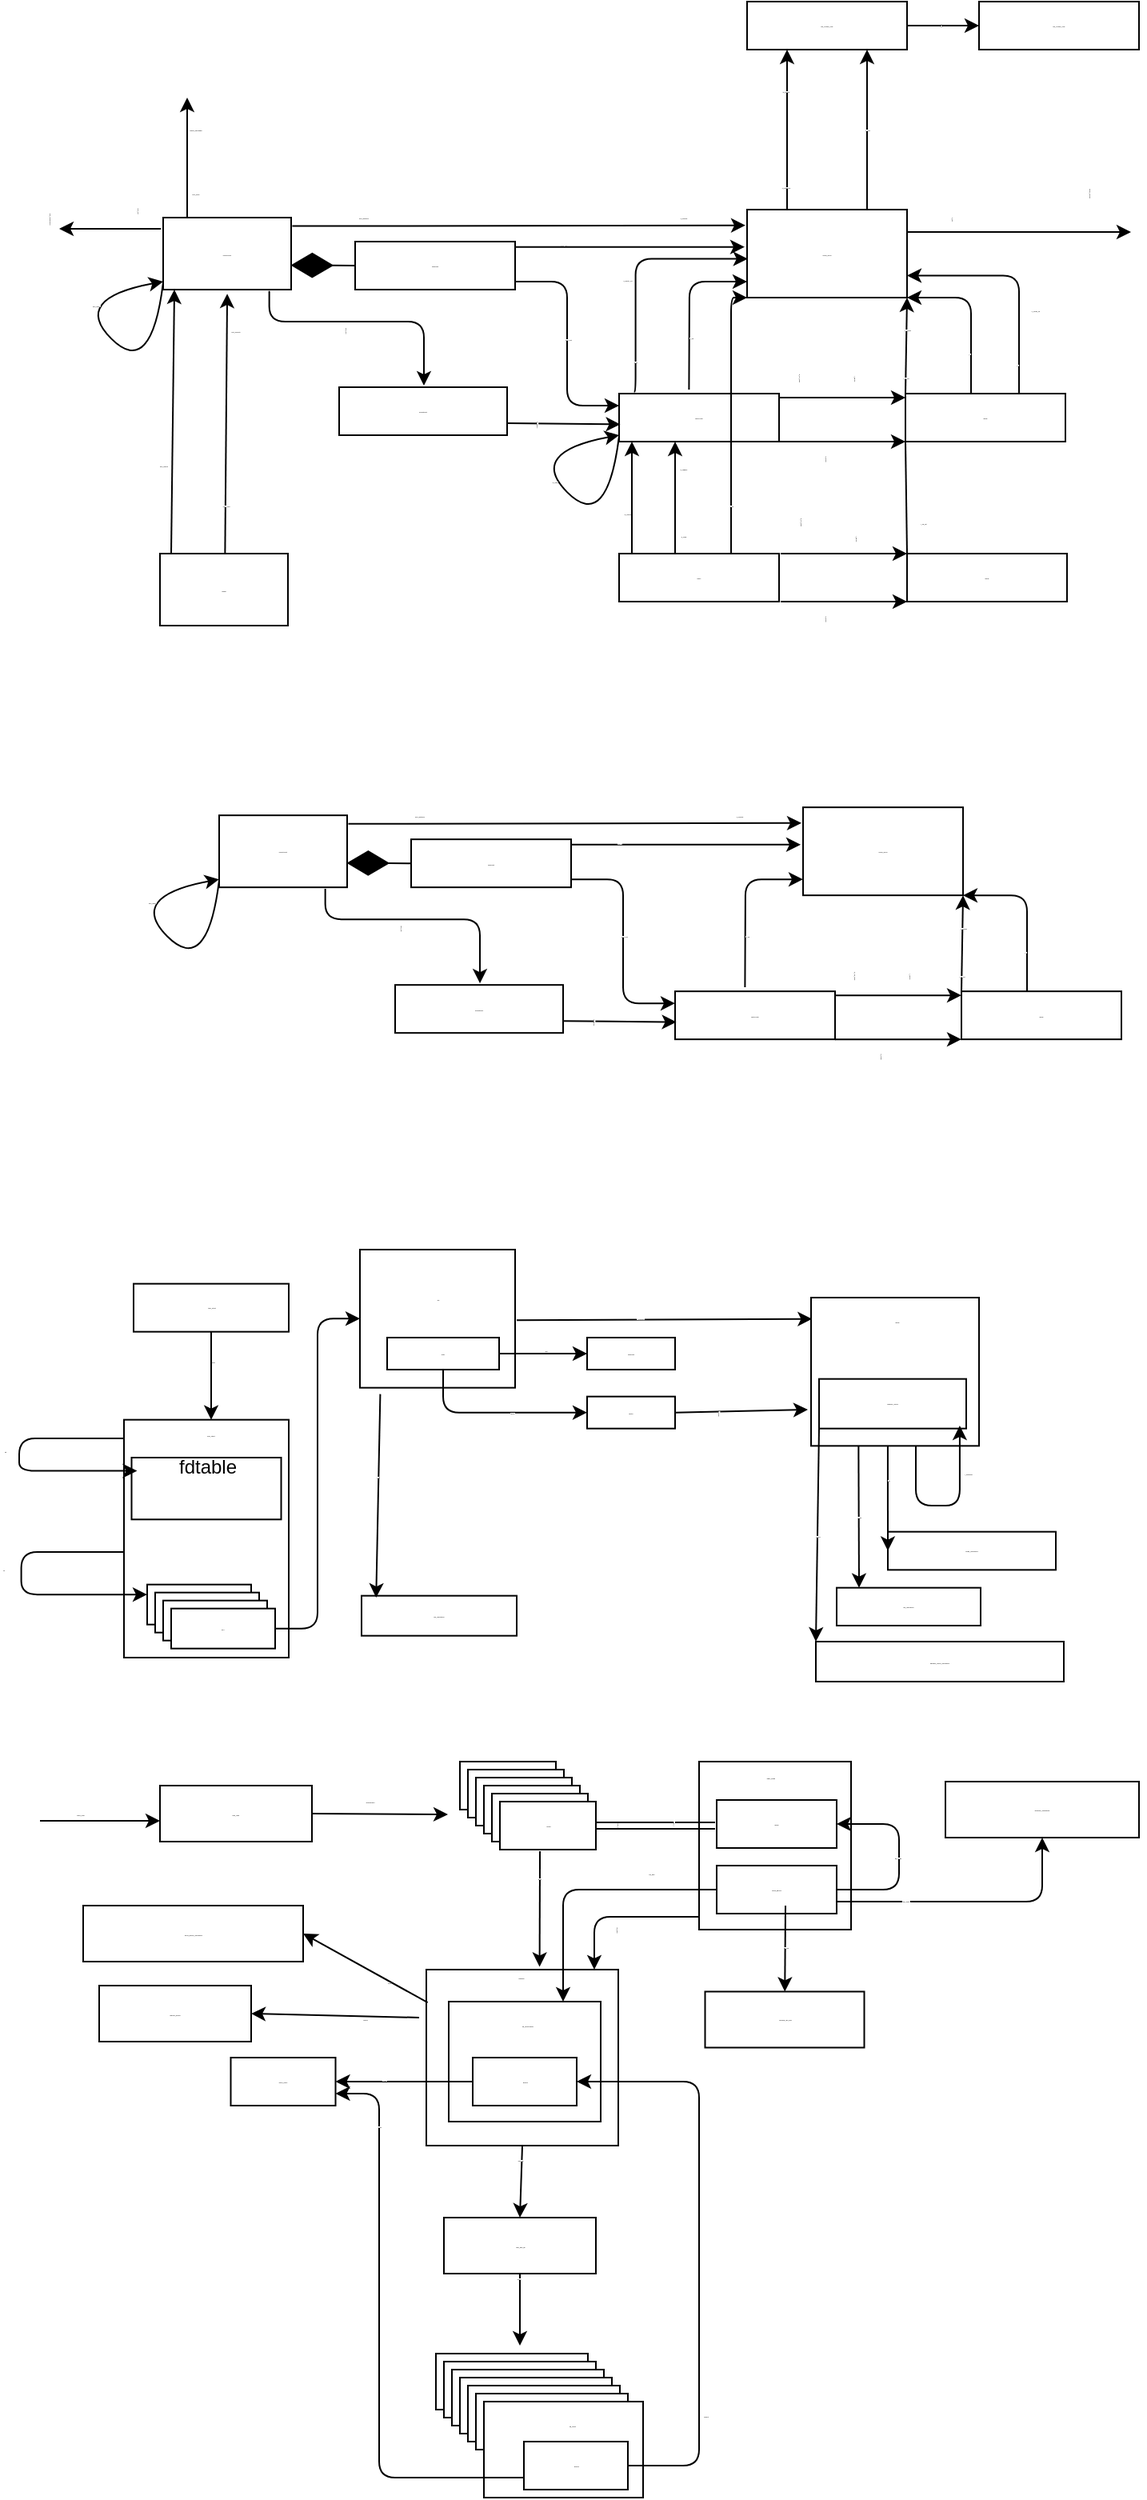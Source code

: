 <mxfile version="14.6.13" type="github">
  <diagram id="T4iKimDLizCYoomyX_ez" name="Page-1">
    <mxGraphModel dx="2012" dy="635" grid="1" gridSize="5" guides="1" tooltips="1" connect="1" arrows="1" fold="1" page="1" pageScale="1" pageWidth="827" pageHeight="1169" math="0" shadow="0">
      <root>
        <mxCell id="0" />
        <mxCell id="1" parent="0" />
        <mxCell id="FyCeXIWlXmWURAXXTswy-210" value="" style="rounded=0;whiteSpace=wrap;html=1;fontSize=1;fontColor=#000000;" parent="1" vertex="1">
          <mxGeometry x="-69.5" y="941.34" width="103" height="148.66" as="geometry" />
        </mxCell>
        <mxCell id="3pNZin6JYzaFmty9cP9X-1" value="" style="rounded=0;whiteSpace=wrap;html=1;" vertex="1" parent="1">
          <mxGeometry x="-64.75" y="965" width="93.5" height="38.66" as="geometry" />
        </mxCell>
        <mxCell id="FyCeXIWlXmWURAXXTswy-1" value="file_system_type" style="rounded=0;whiteSpace=wrap;html=1;spacing=2;fontSize=1;" parent="1" vertex="1">
          <mxGeometry x="320" y="55" width="100" height="30" as="geometry" />
        </mxCell>
        <mxCell id="FyCeXIWlXmWURAXXTswy-3" value="super_block" style="rounded=0;whiteSpace=wrap;html=1;spacing=2;fontSize=1;" parent="1" vertex="1">
          <mxGeometry x="320" y="185" width="100" height="55" as="geometry" />
        </mxCell>
        <mxCell id="FyCeXIWlXmWURAXXTswy-4" value="vfsmount" style="rounded=0;whiteSpace=wrap;html=1;spacing=2;fontSize=1;" parent="1" vertex="1">
          <mxGeometry x="75" y="205" width="100" height="30" as="geometry" />
        </mxCell>
        <mxCell id="FyCeXIWlXmWURAXXTswy-6" value="denty(root)" style="rounded=0;whiteSpace=wrap;html=1;spacing=2;fontSize=1;" parent="1" vertex="1">
          <mxGeometry x="240" y="300" width="100" height="30" as="geometry" />
        </mxCell>
        <mxCell id="FyCeXIWlXmWURAXXTswy-7" value="inode" style="rounded=0;whiteSpace=wrap;html=1;spacing=2;fontSize=1;" parent="1" vertex="1">
          <mxGeometry x="419" y="300" width="100" height="30" as="geometry" />
        </mxCell>
        <mxCell id="FyCeXIWlXmWURAXXTswy-8" value="denty" style="rounded=0;whiteSpace=wrap;html=1;spacing=2;fontSize=1;" parent="1" vertex="1">
          <mxGeometry x="240" y="400" width="100" height="30" as="geometry" />
        </mxCell>
        <mxCell id="FyCeXIWlXmWURAXXTswy-9" value="inode" style="rounded=0;whiteSpace=wrap;html=1;spacing=2;fontSize=1;" parent="1" vertex="1">
          <mxGeometry x="420" y="400" width="100" height="30" as="geometry" />
        </mxCell>
        <mxCell id="FyCeXIWlXmWURAXXTswy-16" value="" style="endArrow=classic;html=1;entryX=0.75;entryY=1;entryDx=0;entryDy=0;spacing=2;fontSize=1;exitX=0.75;exitY=0;exitDx=0;exitDy=0;" parent="1" source="FyCeXIWlXmWURAXXTswy-3" target="FyCeXIWlXmWURAXXTswy-1" edge="1">
          <mxGeometry width="50" height="50" relative="1" as="geometry">
            <mxPoint x="395" y="180" as="sourcePoint" />
            <mxPoint x="540" y="170" as="targetPoint" />
          </mxGeometry>
        </mxCell>
        <mxCell id="FyCeXIWlXmWURAXXTswy-30" value="&lt;span style=&quot;font-size: 1px; background-color: rgb(248, 249, 250);&quot;&gt;s_type&lt;/span&gt;" style="edgeLabel;html=1;align=center;verticalAlign=middle;resizable=0;points=[];spacing=2;fontSize=1;" parent="FyCeXIWlXmWURAXXTswy-16" vertex="1" connectable="0">
          <mxGeometry x="-0.559" relative="1" as="geometry">
            <mxPoint y="-27.78" as="offset" />
          </mxGeometry>
        </mxCell>
        <mxCell id="FyCeXIWlXmWURAXXTswy-20" value="" style="endArrow=classic;html=1;exitX=1;exitY=0.5;exitDx=0;exitDy=0;spacing=2;fontSize=1;" parent="1" edge="1">
          <mxGeometry width="50" height="50" relative="1" as="geometry">
            <mxPoint x="420" y="199" as="sourcePoint" />
            <mxPoint x="560" y="199" as="targetPoint" />
          </mxGeometry>
        </mxCell>
        <mxCell id="FyCeXIWlXmWURAXXTswy-134" value="&lt;span style=&quot;background-color: rgb(248 , 249 , 250)&quot;&gt;s_list&lt;/span&gt;" style="edgeLabel;html=1;align=center;verticalAlign=middle;resizable=0;points=[];fontSize=1;fontColor=#000000;rotation=90;" parent="FyCeXIWlXmWURAXXTswy-20" vertex="1" connectable="0">
          <mxGeometry x="-0.126" y="1" relative="1" as="geometry">
            <mxPoint x="-32.22" y="-8" as="offset" />
          </mxGeometry>
        </mxCell>
        <mxCell id="FyCeXIWlXmWURAXXTswy-22" value="super_blocks" style="text;html=1;strokeColor=none;fillColor=none;align=center;verticalAlign=middle;whiteSpace=wrap;rounded=0;spacing=2;fontSize=1;rotation=90;" parent="1" vertex="1">
          <mxGeometry x="495" y="165" width="80" height="20" as="geometry" />
        </mxCell>
        <mxCell id="FyCeXIWlXmWURAXXTswy-23" value="" style="endArrow=classic;html=1;spacing=2;fontSize=1;entryX=0.25;entryY=1;entryDx=0;entryDy=0;" parent="1" target="FyCeXIWlXmWURAXXTswy-1" edge="1">
          <mxGeometry width="50" height="50" relative="1" as="geometry">
            <mxPoint x="345" y="185" as="sourcePoint" />
            <mxPoint x="345" y="140" as="targetPoint" />
          </mxGeometry>
        </mxCell>
        <mxCell id="FyCeXIWlXmWURAXXTswy-27" value="&lt;span style=&quot;font-size: 1px ; text-align: left ; background-color: rgb(248 , 249 , 250)&quot;&gt;fs_supers&lt;/span&gt;" style="edgeLabel;html=1;align=center;verticalAlign=middle;resizable=0;points=[];spacing=2;fontSize=1;" parent="FyCeXIWlXmWURAXXTswy-23" vertex="1" connectable="0">
          <mxGeometry x="0.361" y="1" relative="1" as="geometry">
            <mxPoint y="-5.8" as="offset" />
          </mxGeometry>
        </mxCell>
        <mxCell id="FyCeXIWlXmWURAXXTswy-28" value="&lt;span style=&quot;font-size: 1px; text-align: left; background-color: rgb(248, 249, 250);&quot;&gt;s_instances&lt;/span&gt;" style="edgeLabel;html=1;align=center;verticalAlign=middle;resizable=0;points=[];spacing=2;fontSize=1;" parent="FyCeXIWlXmWURAXXTswy-23" vertex="1" connectable="0">
          <mxGeometry x="-0.536" y="1" relative="1" as="geometry">
            <mxPoint y="8.33" as="offset" />
          </mxGeometry>
        </mxCell>
        <mxCell id="FyCeXIWlXmWURAXXTswy-53" value="" style="endArrow=classic;html=1;entryX=1;entryY=1;entryDx=0;entryDy=0;exitX=0;exitY=0;exitDx=0;exitDy=0;spacing=2;fontSize=1;" parent="1" source="FyCeXIWlXmWURAXXTswy-7" target="FyCeXIWlXmWURAXXTswy-3" edge="1">
          <mxGeometry width="50" height="50" relative="1" as="geometry">
            <mxPoint x="600" y="360" as="sourcePoint" />
            <mxPoint x="650" y="310" as="targetPoint" />
          </mxGeometry>
        </mxCell>
        <mxCell id="FyCeXIWlXmWURAXXTswy-54" value="i_sb_list" style="edgeLabel;html=1;align=center;verticalAlign=middle;resizable=0;points=[];spacing=2;fontSize=1;" parent="FyCeXIWlXmWURAXXTswy-53" vertex="1" connectable="0">
          <mxGeometry x="-0.662" relative="1" as="geometry">
            <mxPoint as="offset" />
          </mxGeometry>
        </mxCell>
        <mxCell id="FyCeXIWlXmWURAXXTswy-55" value="s_inodes" style="edgeLabel;html=1;align=center;verticalAlign=middle;resizable=0;points=[];spacing=2;fontSize=1;" parent="FyCeXIWlXmWURAXXTswy-53" vertex="1" connectable="0">
          <mxGeometry x="0.326" relative="1" as="geometry">
            <mxPoint as="offset" />
          </mxGeometry>
        </mxCell>
        <mxCell id="FyCeXIWlXmWURAXXTswy-57" value="" style="edgeStyle=elbowEdgeStyle;elbow=horizontal;endArrow=classic;html=1;spacing=2;fontSize=1;" parent="1" edge="1">
          <mxGeometry width="50" height="50" relative="1" as="geometry">
            <mxPoint x="460" y="300" as="sourcePoint" />
            <mxPoint x="420" y="240" as="targetPoint" />
            <Array as="points">
              <mxPoint x="460" y="270" />
              <mxPoint x="470" y="233" />
            </Array>
          </mxGeometry>
        </mxCell>
        <mxCell id="FyCeXIWlXmWURAXXTswy-58" value="i_sb" style="edgeLabel;html=1;align=center;verticalAlign=middle;resizable=0;points=[];spacing=2;fontSize=1;" parent="FyCeXIWlXmWURAXXTswy-57" vertex="1" connectable="0">
          <mxGeometry x="-0.742" y="1" relative="1" as="geometry">
            <mxPoint y="-12.22" as="offset" />
          </mxGeometry>
        </mxCell>
        <mxCell id="FyCeXIWlXmWURAXXTswy-67" value="" style="endArrow=none;html=1;entryX=0;entryY=1;entryDx=0;entryDy=0;exitX=0;exitY=0;exitDx=0;exitDy=0;spacing=2;fontSize=1;" parent="1" source="FyCeXIWlXmWURAXXTswy-9" target="FyCeXIWlXmWURAXXTswy-7" edge="1">
          <mxGeometry width="50" height="50" relative="1" as="geometry">
            <mxPoint x="460" y="530" as="sourcePoint" />
            <mxPoint x="510" y="480" as="targetPoint" />
          </mxGeometry>
        </mxCell>
        <mxCell id="FyCeXIWlXmWURAXXTswy-68" value="i_sb_list" style="edgeLabel;html=1;align=center;verticalAlign=middle;resizable=0;points=[];spacing=2;fontSize=1;" parent="FyCeXIWlXmWURAXXTswy-67" vertex="1" connectable="0">
          <mxGeometry x="-0.711" y="-1" relative="1" as="geometry">
            <mxPoint x="9.14" y="-9.64" as="offset" />
          </mxGeometry>
        </mxCell>
        <mxCell id="FyCeXIWlXmWURAXXTswy-69" value="" style="edgeStyle=elbowEdgeStyle;elbow=horizontal;endArrow=classic;html=1;entryX=0;entryY=0.34;entryDx=0;entryDy=0;entryPerimeter=0;exitX=0.437;exitY=-0.085;exitDx=0;exitDy=0;exitPerimeter=0;spacing=2;fontSize=1;" parent="1" source="FyCeXIWlXmWURAXXTswy-6" edge="1">
          <mxGeometry width="50" height="50" relative="1" as="geometry">
            <mxPoint x="284" y="290" as="sourcePoint" />
            <mxPoint x="320" y="230.0" as="targetPoint" />
            <Array as="points">
              <mxPoint x="284" y="259.8" />
            </Array>
          </mxGeometry>
        </mxCell>
        <mxCell id="FyCeXIWlXmWURAXXTswy-70" value="d_sb" style="edgeLabel;html=1;align=center;verticalAlign=middle;resizable=0;points=[];spacing=2;fontSize=1;" parent="FyCeXIWlXmWURAXXTswy-69" vertex="1" connectable="0">
          <mxGeometry x="-0.776" y="-1" relative="1" as="geometry">
            <mxPoint y="-21.08" as="offset" />
          </mxGeometry>
        </mxCell>
        <mxCell id="FyCeXIWlXmWURAXXTswy-71" value="" style="endArrow=classic;html=1;exitX=1;exitY=0.25;exitDx=0;exitDy=0;entryX=0;entryY=0.25;entryDx=0;entryDy=0;spacing=2;fontSize=1;" parent="1" edge="1">
          <mxGeometry width="50" height="50" relative="1" as="geometry">
            <mxPoint x="340" y="302.5" as="sourcePoint" />
            <mxPoint x="419" y="302.5" as="targetPoint" />
          </mxGeometry>
        </mxCell>
        <mxCell id="FyCeXIWlXmWURAXXTswy-72" value="d_u.d_alias" style="edgeLabel;html=1;align=center;verticalAlign=middle;resizable=0;points=[];rotation=90;spacing=2;fontSize=1;" parent="FyCeXIWlXmWURAXXTswy-71" vertex="1" connectable="0">
          <mxGeometry x="-0.661" relative="1" as="geometry">
            <mxPoint y="-12.5" as="offset" />
          </mxGeometry>
        </mxCell>
        <mxCell id="FyCeXIWlXmWURAXXTswy-73" value="i_dentry" style="edgeLabel;html=1;align=center;verticalAlign=middle;resizable=0;points=[];rotation=90;spacing=2;fontSize=1;" parent="FyCeXIWlXmWURAXXTswy-71" vertex="1" connectable="0">
          <mxGeometry x="0.212" relative="1" as="geometry">
            <mxPoint y="-12.5" as="offset" />
          </mxGeometry>
        </mxCell>
        <mxCell id="FyCeXIWlXmWURAXXTswy-75" value="" style="endArrow=classic;html=1;exitX=1;exitY=0.25;exitDx=0;exitDy=0;entryX=0;entryY=0.25;entryDx=0;entryDy=0;spacing=2;fontSize=1;" parent="1" edge="1">
          <mxGeometry width="50" height="50" relative="1" as="geometry">
            <mxPoint x="341" y="400.0" as="sourcePoint" />
            <mxPoint x="420" y="400.0" as="targetPoint" />
          </mxGeometry>
        </mxCell>
        <mxCell id="FyCeXIWlXmWURAXXTswy-76" value="d_u.d_alias" style="edgeLabel;html=1;align=center;verticalAlign=middle;resizable=0;points=[];rotation=90;spacing=2;fontSize=1;" parent="FyCeXIWlXmWURAXXTswy-75" vertex="1" connectable="0">
          <mxGeometry x="-0.661" relative="1" as="geometry">
            <mxPoint y="-20" as="offset" />
          </mxGeometry>
        </mxCell>
        <mxCell id="FyCeXIWlXmWURAXXTswy-77" value="i_dentry" style="edgeLabel;html=1;align=center;verticalAlign=middle;resizable=0;points=[];rotation=90;spacing=2;fontSize=1;" parent="FyCeXIWlXmWURAXXTswy-75" vertex="1" connectable="0">
          <mxGeometry x="0.212" relative="1" as="geometry">
            <mxPoint y="-10" as="offset" />
          </mxGeometry>
        </mxCell>
        <mxCell id="FyCeXIWlXmWURAXXTswy-78" value="" style="edgeStyle=elbowEdgeStyle;elbow=horizontal;endArrow=classic;html=1;entryX=0;entryY=0.34;entryDx=0;entryDy=0;entryPerimeter=0;spacing=2;fontSize=1;" parent="1" edge="1">
          <mxGeometry width="50" height="50" relative="1" as="geometry">
            <mxPoint x="310" y="400" as="sourcePoint" />
            <mxPoint x="320" y="240" as="targetPoint" />
            <Array as="points">
              <mxPoint x="310" y="300" />
              <mxPoint x="300" y="270" />
            </Array>
          </mxGeometry>
        </mxCell>
        <mxCell id="FyCeXIWlXmWURAXXTswy-79" value="d_sb" style="edgeLabel;html=1;align=center;verticalAlign=middle;resizable=0;points=[];spacing=2;fontSize=1;" parent="FyCeXIWlXmWURAXXTswy-78" vertex="1" connectable="0">
          <mxGeometry x="-0.776" y="-1" relative="1" as="geometry">
            <mxPoint x="-1" y="-11.11" as="offset" />
          </mxGeometry>
        </mxCell>
        <mxCell id="FyCeXIWlXmWURAXXTswy-80" value="" style="endArrow=classic;html=1;exitX=1;exitY=1;exitDx=0;exitDy=0;entryX=0;entryY=1;entryDx=0;entryDy=0;spacing=2;fontSize=1;" parent="1" source="FyCeXIWlXmWURAXXTswy-6" target="FyCeXIWlXmWURAXXTswy-7" edge="1">
          <mxGeometry width="50" height="50" relative="1" as="geometry">
            <mxPoint x="640" y="410" as="sourcePoint" />
            <mxPoint x="690" y="360" as="targetPoint" />
          </mxGeometry>
        </mxCell>
        <mxCell id="FyCeXIWlXmWURAXXTswy-81" value="d_inode" style="edgeLabel;html=1;align=center;verticalAlign=middle;resizable=0;points=[];rotation=90;spacing=2;fontSize=1;" parent="FyCeXIWlXmWURAXXTswy-80" vertex="1" connectable="0">
          <mxGeometry x="-0.24" y="1" relative="1" as="geometry">
            <mxPoint y="11" as="offset" />
          </mxGeometry>
        </mxCell>
        <mxCell id="FyCeXIWlXmWURAXXTswy-82" value="" style="endArrow=classic;html=1;exitX=1;exitY=1;exitDx=0;exitDy=0;entryX=0;entryY=1;entryDx=0;entryDy=0;spacing=2;fontSize=1;" parent="1" edge="1">
          <mxGeometry width="50" height="50" relative="1" as="geometry">
            <mxPoint x="341" y="430.0" as="sourcePoint" />
            <mxPoint x="420" y="430.0" as="targetPoint" />
          </mxGeometry>
        </mxCell>
        <mxCell id="FyCeXIWlXmWURAXXTswy-83" value="d_inode" style="edgeLabel;html=1;align=center;verticalAlign=middle;resizable=0;points=[];rotation=90;spacing=2;fontSize=1;" parent="FyCeXIWlXmWURAXXTswy-82" vertex="1" connectable="0">
          <mxGeometry x="-0.24" y="1" relative="1" as="geometry">
            <mxPoint x="-1" y="11" as="offset" />
          </mxGeometry>
        </mxCell>
        <mxCell id="FyCeXIWlXmWURAXXTswy-84" value="" style="endArrow=classic;html=1;entryX=0;entryY=1;entryDx=0;entryDy=0;exitX=0;exitY=0;exitDx=0;exitDy=0;spacing=2;fontSize=1;" parent="1" edge="1">
          <mxGeometry width="50" height="50" relative="1" as="geometry">
            <mxPoint x="248" y="400" as="sourcePoint" />
            <mxPoint x="248" y="330" as="targetPoint" />
          </mxGeometry>
        </mxCell>
        <mxCell id="FyCeXIWlXmWURAXXTswy-85" value="d_parent" style="edgeLabel;html=1;align=center;verticalAlign=middle;resizable=0;points=[];spacing=2;fontSize=1;" parent="FyCeXIWlXmWURAXXTswy-84" vertex="1" connectable="0">
          <mxGeometry x="-0.671" relative="1" as="geometry">
            <mxPoint x="-3" y="-13.33" as="offset" />
          </mxGeometry>
        </mxCell>
        <mxCell id="FyCeXIWlXmWURAXXTswy-86" value="" style="endArrow=classic;html=1;entryX=0;entryY=1;entryDx=0;entryDy=0;exitX=0;exitY=0;exitDx=0;exitDy=0;spacing=2;fontSize=1;" parent="1" edge="1">
          <mxGeometry width="50" height="50" relative="1" as="geometry">
            <mxPoint x="275" y="400.0" as="sourcePoint" />
            <mxPoint x="275" y="330.0" as="targetPoint" />
          </mxGeometry>
        </mxCell>
        <mxCell id="FyCeXIWlXmWURAXXTswy-87" value="d_child" style="edgeLabel;html=1;align=center;verticalAlign=middle;resizable=0;points=[];spacing=2;fontSize=1;" parent="FyCeXIWlXmWURAXXTswy-86" vertex="1" connectable="0">
          <mxGeometry x="-0.671" relative="1" as="geometry">
            <mxPoint x="5" as="offset" />
          </mxGeometry>
        </mxCell>
        <mxCell id="FyCeXIWlXmWURAXXTswy-88" value="d_subdirs" style="edgeLabel;html=1;align=center;verticalAlign=middle;resizable=0;points=[];spacing=2;fontSize=1;" parent="FyCeXIWlXmWURAXXTswy-86" vertex="1" connectable="0">
          <mxGeometry x="0.511" y="1" relative="1" as="geometry">
            <mxPoint x="6" as="offset" />
          </mxGeometry>
        </mxCell>
        <mxCell id="FyCeXIWlXmWURAXXTswy-95" value="" style="edgeStyle=elbowEdgeStyle;elbow=horizontal;endArrow=classic;html=1;entryX=0.004;entryY=0.559;entryDx=0;entryDy=0;exitX=0.093;exitY=-0.043;exitDx=0;exitDy=0;exitPerimeter=0;spacing=2;fontSize=1;entryPerimeter=0;" parent="1" source="FyCeXIWlXmWURAXXTswy-6" target="FyCeXIWlXmWURAXXTswy-3" edge="1">
          <mxGeometry width="50" height="50" relative="1" as="geometry">
            <mxPoint x="250.0" y="284.45" as="sourcePoint" />
            <mxPoint x="286.3" y="217" as="targetPoint" />
            <Array as="points">
              <mxPoint x="250.3" y="246.8" />
            </Array>
          </mxGeometry>
        </mxCell>
        <mxCell id="FyCeXIWlXmWURAXXTswy-96" value="d_lru" style="edgeLabel;html=1;align=center;verticalAlign=middle;resizable=0;points=[];spacing=2;fontSize=1;" parent="FyCeXIWlXmWURAXXTswy-95" vertex="1" connectable="0">
          <mxGeometry x="-0.776" y="-1" relative="1" as="geometry">
            <mxPoint x="-1.3" y="-2.03" as="offset" />
          </mxGeometry>
        </mxCell>
        <mxCell id="FyCeXIWlXmWURAXXTswy-97" value="s_dentry_lru" style="edgeLabel;html=1;align=center;verticalAlign=middle;resizable=0;points=[];rotation=0;spacing=2;fontSize=1;" parent="FyCeXIWlXmWURAXXTswy-95" vertex="1" connectable="0">
          <mxGeometry x="-0.054" y="-1" relative="1" as="geometry">
            <mxPoint x="-6.3" y="1.92" as="offset" />
          </mxGeometry>
        </mxCell>
        <mxCell id="FyCeXIWlXmWURAXXTswy-98" value="" style="edgeStyle=elbowEdgeStyle;elbow=horizontal;endArrow=classic;html=1;entryX=1;entryY=0.75;entryDx=0;entryDy=0;spacing=2;fontSize=1;" parent="1" target="FyCeXIWlXmWURAXXTswy-3" edge="1">
          <mxGeometry width="50" height="50" relative="1" as="geometry">
            <mxPoint x="490" y="300" as="sourcePoint" />
            <mxPoint x="430" y="242.5" as="targetPoint" />
            <Array as="points">
              <mxPoint x="490" y="270" />
            </Array>
          </mxGeometry>
        </mxCell>
        <mxCell id="FyCeXIWlXmWURAXXTswy-99" value="i_lru" style="edgeLabel;html=1;align=center;verticalAlign=middle;resizable=0;points=[];spacing=2;fontSize=1;" parent="FyCeXIWlXmWURAXXTswy-98" vertex="1" connectable="0">
          <mxGeometry x="-0.742" y="1" relative="1" as="geometry">
            <mxPoint as="offset" />
          </mxGeometry>
        </mxCell>
        <mxCell id="FyCeXIWlXmWURAXXTswy-100" value="s_inode_lru" style="edgeLabel;html=1;align=center;verticalAlign=middle;resizable=0;points=[];fontSize=1;spacing=2;" parent="FyCeXIWlXmWURAXXTswy-98" vertex="1" connectable="0">
          <mxGeometry x="-0.275" relative="1" as="geometry">
            <mxPoint x="10" as="offset" />
          </mxGeometry>
        </mxCell>
        <mxCell id="FyCeXIWlXmWURAXXTswy-103" value="" style="endArrow=classic;html=1;fontSize=1;exitX=1.005;exitY=0.111;exitDx=0;exitDy=0;exitPerimeter=0;entryX=-0.015;entryY=0.424;entryDx=0;entryDy=0;entryPerimeter=0;" parent="1" source="FyCeXIWlXmWURAXXTswy-4" target="FyCeXIWlXmWURAXXTswy-3" edge="1">
          <mxGeometry width="50" height="50" relative="1" as="geometry">
            <mxPoint x="140" y="315" as="sourcePoint" />
            <mxPoint x="315" y="205" as="targetPoint" />
          </mxGeometry>
        </mxCell>
        <mxCell id="FyCeXIWlXmWURAXXTswy-104" value="mnt_sb" style="edgeLabel;html=1;align=center;verticalAlign=middle;resizable=0;points=[];fontSize=1;" parent="FyCeXIWlXmWURAXXTswy-103" vertex="1" connectable="0">
          <mxGeometry x="-0.688" relative="1" as="geometry">
            <mxPoint x="6.71" y="-1.59" as="offset" />
          </mxGeometry>
        </mxCell>
        <mxCell id="FyCeXIWlXmWURAXXTswy-107" value="" style="edgeStyle=elbowEdgeStyle;elbow=horizontal;endArrow=classic;html=1;fontSize=1;fontColor=#000000;entryX=0;entryY=0.25;entryDx=0;entryDy=0;" parent="1" target="FyCeXIWlXmWURAXXTswy-6" edge="1">
          <mxGeometry width="50" height="50" relative="1" as="geometry">
            <mxPoint x="175" y="230" as="sourcePoint" />
            <mxPoint x="240" y="320" as="targetPoint" />
          </mxGeometry>
        </mxCell>
        <mxCell id="FyCeXIWlXmWURAXXTswy-108" value="mnt_root" style="edgeLabel;html=1;align=center;verticalAlign=middle;resizable=0;points=[];fontSize=1;fontColor=#000000;" parent="FyCeXIWlXmWURAXXTswy-107" vertex="1" connectable="0">
          <mxGeometry x="-0.412" relative="1" as="geometry">
            <mxPoint y="25.78" as="offset" />
          </mxGeometry>
        </mxCell>
        <mxCell id="FyCeXIWlXmWURAXXTswy-110" value="mount(root)" style="rounded=0;whiteSpace=wrap;html=1;fontSize=1;fontColor=#000000;" parent="1" vertex="1">
          <mxGeometry x="-45" y="190" width="80" height="45" as="geometry" />
        </mxCell>
        <mxCell id="FyCeXIWlXmWURAXXTswy-111" value="" style="endArrow=diamondThin;endFill=1;endSize=24;html=1;fontSize=1;fontColor=#000000;exitX=0;exitY=0.5;exitDx=0;exitDy=0;entryX=0.996;entryY=0.662;entryDx=0;entryDy=0;entryPerimeter=0;" parent="1" source="FyCeXIWlXmWURAXXTswy-4" target="FyCeXIWlXmWURAXXTswy-110" edge="1">
          <mxGeometry width="160" relative="1" as="geometry">
            <mxPoint x="75" y="305" as="sourcePoint" />
            <mxPoint x="35" y="225" as="targetPoint" />
          </mxGeometry>
        </mxCell>
        <mxCell id="FyCeXIWlXmWURAXXTswy-112" value="" style="endArrow=classic;html=1;fontSize=1;fontColor=#000000;exitX=0.5;exitY=0;exitDx=0;exitDy=0;" parent="1" edge="1">
          <mxGeometry width="50" height="50" relative="1" as="geometry">
            <mxPoint x="-30" y="190" as="sourcePoint" />
            <mxPoint x="-30" y="115" as="targetPoint" />
          </mxGeometry>
        </mxCell>
        <mxCell id="FyCeXIWlXmWURAXXTswy-113" value="mnt_hash" style="edgeLabel;html=1;align=center;verticalAlign=middle;resizable=0;points=[];fontSize=1;fontColor=#000000;" parent="FyCeXIWlXmWURAXXTswy-112" vertex="1" connectable="0">
          <mxGeometry x="-0.614" y="1" relative="1" as="geometry">
            <mxPoint x="6" y="-0.56" as="offset" />
          </mxGeometry>
        </mxCell>
        <mxCell id="FyCeXIWlXmWURAXXTswy-115" value="mount_hashtable" style="edgeLabel;html=1;align=center;verticalAlign=middle;resizable=0;points=[];fontSize=1;fontColor=#000000;" parent="FyCeXIWlXmWURAXXTswy-112" vertex="1" connectable="0">
          <mxGeometry x="0.452" relative="1" as="geometry">
            <mxPoint x="5" y="-0.56" as="offset" />
          </mxGeometry>
        </mxCell>
        <mxCell id="FyCeXIWlXmWURAXXTswy-114" value="mount" style="rounded=0;whiteSpace=wrap;html=1;fontSize=1;fontColor=#000000;" parent="1" vertex="1">
          <mxGeometry x="-47" y="400" width="80" height="45" as="geometry" />
        </mxCell>
        <mxCell id="FyCeXIWlXmWURAXXTswy-116" value="" style="endArrow=classic;html=1;fontSize=1;fontColor=#000000;exitX=0.5;exitY=0;exitDx=0;exitDy=0;entryX=0.5;entryY=1;entryDx=0;entryDy=0;" parent="1" edge="1">
          <mxGeometry width="50" height="50" relative="1" as="geometry">
            <mxPoint x="-40" y="400" as="sourcePoint" />
            <mxPoint x="-38" y="235" as="targetPoint" />
          </mxGeometry>
        </mxCell>
        <mxCell id="FyCeXIWlXmWURAXXTswy-117" value="mnt_parent" style="edgeLabel;html=1;align=center;verticalAlign=middle;resizable=0;points=[];fontSize=1;fontColor=#000000;" parent="FyCeXIWlXmWURAXXTswy-116" vertex="1" connectable="0">
          <mxGeometry x="-0.802" y="-1" relative="1" as="geometry">
            <mxPoint x="-6.2" y="-38.73" as="offset" />
          </mxGeometry>
        </mxCell>
        <mxCell id="FyCeXIWlXmWURAXXTswy-118" value="" style="endArrow=classic;html=1;fontSize=1;fontColor=#000000;entryX=0.788;entryY=1.057;entryDx=0;entryDy=0;entryPerimeter=0;exitX=0.796;exitY=-0.002;exitDx=0;exitDy=0;exitPerimeter=0;" parent="1" edge="1">
          <mxGeometry width="50" height="50" relative="1" as="geometry">
            <mxPoint x="-6.32" y="399.91" as="sourcePoint" />
            <mxPoint x="-4.96" y="237.565" as="targetPoint" />
          </mxGeometry>
        </mxCell>
        <mxCell id="FyCeXIWlXmWURAXXTswy-119" value="mnt_child" style="edgeLabel;html=1;align=center;verticalAlign=middle;resizable=0;points=[];fontSize=1;fontColor=#000000;" parent="FyCeXIWlXmWURAXXTswy-118" vertex="1" connectable="0">
          <mxGeometry x="-0.675" relative="1" as="geometry">
            <mxPoint y="-3.8" as="offset" />
          </mxGeometry>
        </mxCell>
        <mxCell id="FyCeXIWlXmWURAXXTswy-120" value="mnt_mounts" style="edgeLabel;html=1;align=center;verticalAlign=middle;resizable=0;points=[];fontSize=1;fontColor=#000000;" parent="FyCeXIWlXmWURAXXTswy-118" vertex="1" connectable="0">
          <mxGeometry x="0.801" relative="1" as="geometry">
            <mxPoint x="5.1" y="7.03" as="offset" />
          </mxGeometry>
        </mxCell>
        <mxCell id="FyCeXIWlXmWURAXXTswy-122" value="" style="endArrow=classic;html=1;fontSize=1;fontColor=#000000;exitX=1.009;exitY=0.118;exitDx=0;exitDy=0;exitPerimeter=0;entryX=-0.01;entryY=0.179;entryDx=0;entryDy=0;entryPerimeter=0;" parent="1" source="FyCeXIWlXmWURAXXTswy-110" target="FyCeXIWlXmWURAXXTswy-3" edge="1">
          <mxGeometry width="50" height="50" relative="1" as="geometry">
            <mxPoint x="100" y="215" as="sourcePoint" />
            <mxPoint x="150" y="165" as="targetPoint" />
          </mxGeometry>
        </mxCell>
        <mxCell id="FyCeXIWlXmWURAXXTswy-123" value="mnt_instance" style="edgeLabel;html=1;align=center;verticalAlign=middle;resizable=0;points=[];fontSize=1;fontColor=#000000;" parent="FyCeXIWlXmWURAXXTswy-122" vertex="1" connectable="0">
          <mxGeometry x="-0.892" relative="1" as="geometry">
            <mxPoint x="28.93" y="-5.28" as="offset" />
          </mxGeometry>
        </mxCell>
        <mxCell id="FyCeXIWlXmWURAXXTswy-124" value="s_mounts" style="edgeLabel;html=1;align=center;verticalAlign=middle;resizable=0;points=[];fontSize=1;fontColor=#000000;" parent="FyCeXIWlXmWURAXXTswy-122" vertex="1" connectable="0">
          <mxGeometry x="0.75" relative="1" as="geometry">
            <mxPoint x="-3.63" y="-4.9" as="offset" />
          </mxGeometry>
        </mxCell>
        <mxCell id="FyCeXIWlXmWURAXXTswy-125" value="" style="endArrow=classic;html=1;fontSize=1;fontColor=#000000;exitX=-0.018;exitY=0.156;exitDx=0;exitDy=0;exitPerimeter=0;" parent="1" source="FyCeXIWlXmWURAXXTswy-110" edge="1">
          <mxGeometry width="50" height="50" relative="1" as="geometry">
            <mxPoint x="-100" y="290" as="sourcePoint" />
            <mxPoint x="-110" y="197" as="targetPoint" />
          </mxGeometry>
        </mxCell>
        <mxCell id="FyCeXIWlXmWURAXXTswy-126" value="mnt_list" style="edgeLabel;html=1;align=center;verticalAlign=middle;resizable=0;points=[];fontSize=1;fontColor=#000000;rotation=90;" parent="FyCeXIWlXmWURAXXTswy-125" vertex="1" connectable="0">
          <mxGeometry x="-0.528" y="-1" relative="1" as="geometry">
            <mxPoint x="1.44" y="-11.02" as="offset" />
          </mxGeometry>
        </mxCell>
        <mxCell id="FyCeXIWlXmWURAXXTswy-127" value="mnt_namespace" style="edgeLabel;html=1;align=center;verticalAlign=middle;resizable=0;points=[];fontSize=1;fontColor=#000000;rotation=90;" parent="FyCeXIWlXmWURAXXTswy-125" vertex="1" connectable="0">
          <mxGeometry x="0.556" y="-1" relative="1" as="geometry">
            <mxPoint x="-19.12" y="-6" as="offset" />
          </mxGeometry>
        </mxCell>
        <mxCell id="FyCeXIWlXmWURAXXTswy-128" value="mountpoint" style="rounded=0;whiteSpace=wrap;html=1;spacing=2;fontSize=1;" parent="1" vertex="1">
          <mxGeometry x="65" y="296" width="105" height="30" as="geometry" />
        </mxCell>
        <mxCell id="FyCeXIWlXmWURAXXTswy-129" value="" style="edgeStyle=elbowEdgeStyle;elbow=vertical;endArrow=classic;html=1;fontSize=1;fontColor=#000000;exitX=0.829;exitY=1.02;exitDx=0;exitDy=0;exitPerimeter=0;" parent="1" source="FyCeXIWlXmWURAXXTswy-110" edge="1">
          <mxGeometry width="50" height="50" relative="1" as="geometry">
            <mxPoint x="20" y="185" as="sourcePoint" />
            <mxPoint x="118" y="295" as="targetPoint" />
            <Array as="points">
              <mxPoint x="45" y="255" />
            </Array>
          </mxGeometry>
        </mxCell>
        <mxCell id="FyCeXIWlXmWURAXXTswy-130" value="mnt_mp" style="edgeLabel;html=1;align=center;verticalAlign=middle;resizable=0;points=[];fontSize=1;fontColor=#000000;rotation=90;" parent="FyCeXIWlXmWURAXXTswy-129" vertex="1" connectable="0">
          <mxGeometry x="-0.791" relative="1" as="geometry">
            <mxPoint x="48.68" y="7.43" as="offset" />
          </mxGeometry>
        </mxCell>
        <mxCell id="FyCeXIWlXmWURAXXTswy-131" value="" style="endArrow=classic;html=1;fontSize=1;fontColor=#000000;exitX=1;exitY=0.75;exitDx=0;exitDy=0;entryX=0.008;entryY=0.641;entryDx=0;entryDy=0;entryPerimeter=0;" parent="1" source="FyCeXIWlXmWURAXXTswy-128" target="FyCeXIWlXmWURAXXTswy-6" edge="1">
          <mxGeometry width="50" height="50" relative="1" as="geometry">
            <mxPoint x="125" y="405" as="sourcePoint" />
            <mxPoint x="175" y="355" as="targetPoint" />
          </mxGeometry>
        </mxCell>
        <mxCell id="FyCeXIWlXmWURAXXTswy-132" value="m_dentry" style="edgeLabel;html=1;align=center;verticalAlign=middle;resizable=0;points=[];fontSize=1;fontColor=#000000;rotation=90;" parent="FyCeXIWlXmWURAXXTswy-131" vertex="1" connectable="0">
          <mxGeometry x="-0.711" relative="1" as="geometry">
            <mxPoint x="10" as="offset" />
          </mxGeometry>
        </mxCell>
        <mxCell id="FyCeXIWlXmWURAXXTswy-135" value="file_system_type" style="rounded=0;whiteSpace=wrap;html=1;spacing=2;fontSize=1;" parent="1" vertex="1">
          <mxGeometry x="465" y="55" width="100" height="30" as="geometry" />
        </mxCell>
        <mxCell id="FyCeXIWlXmWURAXXTswy-136" value="" style="endArrow=classic;html=1;fontSize=1;fontColor=#000000;exitX=1;exitY=0.5;exitDx=0;exitDy=0;entryX=0;entryY=0.5;entryDx=0;entryDy=0;" parent="1" source="FyCeXIWlXmWURAXXTswy-1" target="FyCeXIWlXmWURAXXTswy-135" edge="1">
          <mxGeometry width="50" height="50" relative="1" as="geometry">
            <mxPoint x="185" y="140" as="sourcePoint" />
            <mxPoint x="235" y="90" as="targetPoint" />
          </mxGeometry>
        </mxCell>
        <mxCell id="FyCeXIWlXmWURAXXTswy-137" value="next" style="edgeLabel;html=1;align=center;verticalAlign=middle;resizable=0;points=[];fontSize=1;fontColor=#000000;" parent="FyCeXIWlXmWURAXXTswy-136" vertex="1" connectable="0">
          <mxGeometry x="0.442" relative="1" as="geometry">
            <mxPoint x="-12.22" as="offset" />
          </mxGeometry>
        </mxCell>
        <mxCell id="FyCeXIWlXmWURAXXTswy-138" value="" style="curved=1;endArrow=classic;html=1;fontSize=1;fontColor=#000000;exitX=0.874;exitY=1.03;exitDx=0;exitDy=0;exitPerimeter=0;" parent="1" edge="1">
          <mxGeometry width="50" height="50" relative="1" as="geometry">
            <mxPoint x="-45.0" y="230.57" as="sourcePoint" />
            <mxPoint x="-45" y="230" as="targetPoint" />
            <Array as="points">
              <mxPoint x="-52.4" y="290.67" />
              <mxPoint x="-102.4" y="240.67" />
            </Array>
          </mxGeometry>
        </mxCell>
        <mxCell id="FyCeXIWlXmWURAXXTswy-139" value="mnt_parent" style="edgeLabel;html=1;align=center;verticalAlign=middle;resizable=0;points=[];fontSize=1;fontColor=#000000;" parent="FyCeXIWlXmWURAXXTswy-138" vertex="1" connectable="0">
          <mxGeometry x="0.243" y="-8" relative="1" as="geometry">
            <mxPoint as="offset" />
          </mxGeometry>
        </mxCell>
        <mxCell id="FyCeXIWlXmWURAXXTswy-140" value="" style="curved=1;endArrow=classic;html=1;fontSize=1;fontColor=#000000;exitX=0.874;exitY=1.03;exitDx=0;exitDy=0;exitPerimeter=0;" parent="1" edge="1">
          <mxGeometry width="50" height="50" relative="1" as="geometry">
            <mxPoint x="240" y="326.57" as="sourcePoint" />
            <mxPoint x="240" y="326" as="targetPoint" />
            <Array as="points">
              <mxPoint x="232.6" y="386.67" />
              <mxPoint x="182.6" y="336.67" />
            </Array>
          </mxGeometry>
        </mxCell>
        <mxCell id="FyCeXIWlXmWURAXXTswy-141" value="d_parent" style="edgeLabel;html=1;align=center;verticalAlign=middle;resizable=0;points=[];fontSize=1;fontColor=#000000;" parent="FyCeXIWlXmWURAXXTswy-140" vertex="1" connectable="0">
          <mxGeometry x="0.243" y="-8" relative="1" as="geometry">
            <mxPoint x="2.21" y="14.45" as="offset" />
          </mxGeometry>
        </mxCell>
        <mxCell id="FyCeXIWlXmWURAXXTswy-144" value="super_block" style="rounded=0;whiteSpace=wrap;html=1;spacing=2;fontSize=1;" parent="1" vertex="1">
          <mxGeometry x="355" y="558.58" width="100" height="55" as="geometry" />
        </mxCell>
        <mxCell id="FyCeXIWlXmWURAXXTswy-145" value="vfsmount" style="rounded=0;whiteSpace=wrap;html=1;spacing=2;fontSize=1;" parent="1" vertex="1">
          <mxGeometry x="110" y="578.58" width="100" height="30" as="geometry" />
        </mxCell>
        <mxCell id="FyCeXIWlXmWURAXXTswy-146" value="denty(root)" style="rounded=0;whiteSpace=wrap;html=1;spacing=2;fontSize=1;" parent="1" vertex="1">
          <mxGeometry x="275" y="673.58" width="100" height="30" as="geometry" />
        </mxCell>
        <mxCell id="FyCeXIWlXmWURAXXTswy-147" value="inode" style="rounded=0;whiteSpace=wrap;html=1;spacing=2;fontSize=1;" parent="1" vertex="1">
          <mxGeometry x="454" y="673.58" width="100" height="30" as="geometry" />
        </mxCell>
        <mxCell id="FyCeXIWlXmWURAXXTswy-154" value="" style="endArrow=classic;html=1;entryX=1;entryY=1;entryDx=0;entryDy=0;exitX=0;exitY=0;exitDx=0;exitDy=0;spacing=2;fontSize=1;" parent="1" source="FyCeXIWlXmWURAXXTswy-147" target="FyCeXIWlXmWURAXXTswy-144" edge="1">
          <mxGeometry width="50" height="50" relative="1" as="geometry">
            <mxPoint x="635" y="733.58" as="sourcePoint" />
            <mxPoint x="685" y="683.58" as="targetPoint" />
          </mxGeometry>
        </mxCell>
        <mxCell id="FyCeXIWlXmWURAXXTswy-155" value="i_sb_list" style="edgeLabel;html=1;align=center;verticalAlign=middle;resizable=0;points=[];spacing=2;fontSize=1;" parent="FyCeXIWlXmWURAXXTswy-154" vertex="1" connectable="0">
          <mxGeometry x="-0.662" relative="1" as="geometry">
            <mxPoint as="offset" />
          </mxGeometry>
        </mxCell>
        <mxCell id="FyCeXIWlXmWURAXXTswy-156" value="s_inodes" style="edgeLabel;html=1;align=center;verticalAlign=middle;resizable=0;points=[];spacing=2;fontSize=1;" parent="FyCeXIWlXmWURAXXTswy-154" vertex="1" connectable="0">
          <mxGeometry x="0.326" relative="1" as="geometry">
            <mxPoint as="offset" />
          </mxGeometry>
        </mxCell>
        <mxCell id="FyCeXIWlXmWURAXXTswy-157" value="" style="edgeStyle=elbowEdgeStyle;elbow=horizontal;endArrow=classic;html=1;spacing=2;fontSize=1;" parent="1" edge="1">
          <mxGeometry width="50" height="50" relative="1" as="geometry">
            <mxPoint x="495" y="673.58" as="sourcePoint" />
            <mxPoint x="455" y="613.58" as="targetPoint" />
            <Array as="points">
              <mxPoint x="495" y="643.58" />
              <mxPoint x="505" y="606.58" />
            </Array>
          </mxGeometry>
        </mxCell>
        <mxCell id="FyCeXIWlXmWURAXXTswy-158" value="i_sb" style="edgeLabel;html=1;align=center;verticalAlign=middle;resizable=0;points=[];spacing=2;fontSize=1;" parent="FyCeXIWlXmWURAXXTswy-157" vertex="1" connectable="0">
          <mxGeometry x="-0.742" y="1" relative="1" as="geometry">
            <mxPoint y="-12.22" as="offset" />
          </mxGeometry>
        </mxCell>
        <mxCell id="FyCeXIWlXmWURAXXTswy-161" value="" style="edgeStyle=elbowEdgeStyle;elbow=horizontal;endArrow=classic;html=1;entryX=0;entryY=0.34;entryDx=0;entryDy=0;entryPerimeter=0;exitX=0.437;exitY=-0.085;exitDx=0;exitDy=0;exitPerimeter=0;spacing=2;fontSize=1;" parent="1" source="FyCeXIWlXmWURAXXTswy-146" edge="1">
          <mxGeometry width="50" height="50" relative="1" as="geometry">
            <mxPoint x="319" y="663.58" as="sourcePoint" />
            <mxPoint x="355" y="603.58" as="targetPoint" />
            <Array as="points">
              <mxPoint x="319" y="633.38" />
            </Array>
          </mxGeometry>
        </mxCell>
        <mxCell id="FyCeXIWlXmWURAXXTswy-162" value="d_sb" style="edgeLabel;html=1;align=center;verticalAlign=middle;resizable=0;points=[];spacing=2;fontSize=1;" parent="FyCeXIWlXmWURAXXTswy-161" vertex="1" connectable="0">
          <mxGeometry x="-0.776" y="-1" relative="1" as="geometry">
            <mxPoint y="-21.08" as="offset" />
          </mxGeometry>
        </mxCell>
        <mxCell id="FyCeXIWlXmWURAXXTswy-163" value="" style="endArrow=classic;html=1;exitX=1;exitY=0.25;exitDx=0;exitDy=0;entryX=0;entryY=0.25;entryDx=0;entryDy=0;spacing=2;fontSize=1;" parent="1" edge="1">
          <mxGeometry width="50" height="50" relative="1" as="geometry">
            <mxPoint x="375" y="676.08" as="sourcePoint" />
            <mxPoint x="454" y="676.08" as="targetPoint" />
          </mxGeometry>
        </mxCell>
        <mxCell id="FyCeXIWlXmWURAXXTswy-164" value="d_u.d_alias" style="edgeLabel;html=1;align=center;verticalAlign=middle;resizable=0;points=[];rotation=90;spacing=2;fontSize=1;" parent="FyCeXIWlXmWURAXXTswy-163" vertex="1" connectable="0">
          <mxGeometry x="-0.661" relative="1" as="geometry">
            <mxPoint y="-12.5" as="offset" />
          </mxGeometry>
        </mxCell>
        <mxCell id="FyCeXIWlXmWURAXXTswy-165" value="i_dentry" style="edgeLabel;html=1;align=center;verticalAlign=middle;resizable=0;points=[];rotation=90;spacing=2;fontSize=1;" parent="FyCeXIWlXmWURAXXTswy-163" vertex="1" connectable="0">
          <mxGeometry x="0.212" relative="1" as="geometry">
            <mxPoint y="-12.5" as="offset" />
          </mxGeometry>
        </mxCell>
        <mxCell id="FyCeXIWlXmWURAXXTswy-168" value="" style="endArrow=classic;html=1;exitX=1;exitY=1;exitDx=0;exitDy=0;entryX=0;entryY=1;entryDx=0;entryDy=0;spacing=2;fontSize=1;" parent="1" source="FyCeXIWlXmWURAXXTswy-146" target="FyCeXIWlXmWURAXXTswy-147" edge="1">
          <mxGeometry width="50" height="50" relative="1" as="geometry">
            <mxPoint x="675" y="783.58" as="sourcePoint" />
            <mxPoint x="725" y="733.58" as="targetPoint" />
          </mxGeometry>
        </mxCell>
        <mxCell id="FyCeXIWlXmWURAXXTswy-169" value="d_inode" style="edgeLabel;html=1;align=center;verticalAlign=middle;resizable=0;points=[];rotation=90;spacing=2;fontSize=1;" parent="FyCeXIWlXmWURAXXTswy-168" vertex="1" connectable="0">
          <mxGeometry x="-0.24" y="1" relative="1" as="geometry">
            <mxPoint y="11" as="offset" />
          </mxGeometry>
        </mxCell>
        <mxCell id="FyCeXIWlXmWURAXXTswy-178" value="" style="endArrow=classic;html=1;fontSize=1;exitX=1.005;exitY=0.111;exitDx=0;exitDy=0;exitPerimeter=0;entryX=-0.015;entryY=0.424;entryDx=0;entryDy=0;entryPerimeter=0;" parent="1" source="FyCeXIWlXmWURAXXTswy-145" target="FyCeXIWlXmWURAXXTswy-144" edge="1">
          <mxGeometry width="50" height="50" relative="1" as="geometry">
            <mxPoint x="175" y="688.58" as="sourcePoint" />
            <mxPoint x="350" y="578.58" as="targetPoint" />
          </mxGeometry>
        </mxCell>
        <mxCell id="FyCeXIWlXmWURAXXTswy-179" value="mnt_sb" style="edgeLabel;html=1;align=center;verticalAlign=middle;resizable=0;points=[];fontSize=1;" parent="FyCeXIWlXmWURAXXTswy-178" vertex="1" connectable="0">
          <mxGeometry x="-0.688" relative="1" as="geometry">
            <mxPoint x="6.71" y="-1.59" as="offset" />
          </mxGeometry>
        </mxCell>
        <mxCell id="FyCeXIWlXmWURAXXTswy-180" value="" style="edgeStyle=elbowEdgeStyle;elbow=horizontal;endArrow=classic;html=1;fontSize=1;fontColor=#000000;entryX=0;entryY=0.25;entryDx=0;entryDy=0;" parent="1" target="FyCeXIWlXmWURAXXTswy-146" edge="1">
          <mxGeometry width="50" height="50" relative="1" as="geometry">
            <mxPoint x="210" y="603.58" as="sourcePoint" />
            <mxPoint x="275" y="693.58" as="targetPoint" />
          </mxGeometry>
        </mxCell>
        <mxCell id="FyCeXIWlXmWURAXXTswy-181" value="mnt_root" style="edgeLabel;html=1;align=center;verticalAlign=middle;resizable=0;points=[];fontSize=1;fontColor=#000000;" parent="FyCeXIWlXmWURAXXTswy-180" vertex="1" connectable="0">
          <mxGeometry x="-0.412" relative="1" as="geometry">
            <mxPoint y="25.78" as="offset" />
          </mxGeometry>
        </mxCell>
        <mxCell id="FyCeXIWlXmWURAXXTswy-182" value="mount(root)" style="rounded=0;whiteSpace=wrap;html=1;fontSize=1;fontColor=#000000;" parent="1" vertex="1">
          <mxGeometry x="-10" y="563.58" width="80" height="45" as="geometry" />
        </mxCell>
        <mxCell id="FyCeXIWlXmWURAXXTswy-183" value="" style="endArrow=diamondThin;endFill=1;endSize=24;html=1;fontSize=1;fontColor=#000000;exitX=0;exitY=0.5;exitDx=0;exitDy=0;entryX=0.996;entryY=0.662;entryDx=0;entryDy=0;entryPerimeter=0;" parent="1" source="FyCeXIWlXmWURAXXTswy-145" target="FyCeXIWlXmWURAXXTswy-182" edge="1">
          <mxGeometry width="160" relative="1" as="geometry">
            <mxPoint x="110" y="678.58" as="sourcePoint" />
            <mxPoint x="70" y="598.58" as="targetPoint" />
          </mxGeometry>
        </mxCell>
        <mxCell id="FyCeXIWlXmWURAXXTswy-190" value="" style="endArrow=classic;html=1;fontSize=1;fontColor=#000000;exitX=1.009;exitY=0.118;exitDx=0;exitDy=0;exitPerimeter=0;entryX=-0.01;entryY=0.179;entryDx=0;entryDy=0;entryPerimeter=0;" parent="1" source="FyCeXIWlXmWURAXXTswy-182" target="FyCeXIWlXmWURAXXTswy-144" edge="1">
          <mxGeometry width="50" height="50" relative="1" as="geometry">
            <mxPoint x="135" y="588.58" as="sourcePoint" />
            <mxPoint x="185" y="538.58" as="targetPoint" />
          </mxGeometry>
        </mxCell>
        <mxCell id="FyCeXIWlXmWURAXXTswy-191" value="mnt_instance" style="edgeLabel;html=1;align=center;verticalAlign=middle;resizable=0;points=[];fontSize=1;fontColor=#000000;" parent="FyCeXIWlXmWURAXXTswy-190" vertex="1" connectable="0">
          <mxGeometry x="-0.892" relative="1" as="geometry">
            <mxPoint x="28.93" y="-5.28" as="offset" />
          </mxGeometry>
        </mxCell>
        <mxCell id="FyCeXIWlXmWURAXXTswy-192" value="s_mounts" style="edgeLabel;html=1;align=center;verticalAlign=middle;resizable=0;points=[];fontSize=1;fontColor=#000000;" parent="FyCeXIWlXmWURAXXTswy-190" vertex="1" connectable="0">
          <mxGeometry x="0.75" relative="1" as="geometry">
            <mxPoint x="-3.63" y="-4.9" as="offset" />
          </mxGeometry>
        </mxCell>
        <mxCell id="FyCeXIWlXmWURAXXTswy-196" value="mountpoint" style="rounded=0;whiteSpace=wrap;html=1;spacing=2;fontSize=1;" parent="1" vertex="1">
          <mxGeometry x="100" y="669.58" width="105" height="30" as="geometry" />
        </mxCell>
        <mxCell id="FyCeXIWlXmWURAXXTswy-197" value="" style="edgeStyle=elbowEdgeStyle;elbow=vertical;endArrow=classic;html=1;fontSize=1;fontColor=#000000;exitX=0.829;exitY=1.02;exitDx=0;exitDy=0;exitPerimeter=0;" parent="1" source="FyCeXIWlXmWURAXXTswy-182" edge="1">
          <mxGeometry width="50" height="50" relative="1" as="geometry">
            <mxPoint x="55" y="558.58" as="sourcePoint" />
            <mxPoint x="153" y="668.58" as="targetPoint" />
            <Array as="points">
              <mxPoint x="80" y="628.58" />
            </Array>
          </mxGeometry>
        </mxCell>
        <mxCell id="FyCeXIWlXmWURAXXTswy-198" value="mnt_mp" style="edgeLabel;html=1;align=center;verticalAlign=middle;resizable=0;points=[];fontSize=1;fontColor=#000000;rotation=90;" parent="FyCeXIWlXmWURAXXTswy-197" vertex="1" connectable="0">
          <mxGeometry x="-0.791" relative="1" as="geometry">
            <mxPoint x="48.68" y="7.43" as="offset" />
          </mxGeometry>
        </mxCell>
        <mxCell id="FyCeXIWlXmWURAXXTswy-199" value="" style="endArrow=classic;html=1;fontSize=1;fontColor=#000000;exitX=1;exitY=0.75;exitDx=0;exitDy=0;entryX=0.008;entryY=0.641;entryDx=0;entryDy=0;entryPerimeter=0;" parent="1" source="FyCeXIWlXmWURAXXTswy-196" target="FyCeXIWlXmWURAXXTswy-146" edge="1">
          <mxGeometry width="50" height="50" relative="1" as="geometry">
            <mxPoint x="160" y="778.58" as="sourcePoint" />
            <mxPoint x="210" y="728.58" as="targetPoint" />
          </mxGeometry>
        </mxCell>
        <mxCell id="FyCeXIWlXmWURAXXTswy-200" value="m_dentry" style="edgeLabel;html=1;align=center;verticalAlign=middle;resizable=0;points=[];fontSize=1;fontColor=#000000;rotation=90;" parent="FyCeXIWlXmWURAXXTswy-199" vertex="1" connectable="0">
          <mxGeometry x="-0.711" relative="1" as="geometry">
            <mxPoint x="10" as="offset" />
          </mxGeometry>
        </mxCell>
        <mxCell id="FyCeXIWlXmWURAXXTswy-201" value="" style="curved=1;endArrow=classic;html=1;fontSize=1;fontColor=#000000;exitX=0.874;exitY=1.03;exitDx=0;exitDy=0;exitPerimeter=0;" parent="1" edge="1">
          <mxGeometry width="50" height="50" relative="1" as="geometry">
            <mxPoint x="-10" y="604.15" as="sourcePoint" />
            <mxPoint x="-10" y="603.58" as="targetPoint" />
            <Array as="points">
              <mxPoint x="-17.4" y="664.25" />
              <mxPoint x="-67.4" y="614.25" />
            </Array>
          </mxGeometry>
        </mxCell>
        <mxCell id="FyCeXIWlXmWURAXXTswy-202" value="mnt_parent" style="edgeLabel;html=1;align=center;verticalAlign=middle;resizable=0;points=[];fontSize=1;fontColor=#000000;" parent="FyCeXIWlXmWURAXXTswy-201" vertex="1" connectable="0">
          <mxGeometry x="0.243" y="-8" relative="1" as="geometry">
            <mxPoint as="offset" />
          </mxGeometry>
        </mxCell>
        <mxCell id="FyCeXIWlXmWURAXXTswy-209" value="task_struct" style="rounded=0;whiteSpace=wrap;html=1;fontSize=1;fontColor=#000000;" parent="1" vertex="1">
          <mxGeometry x="-63.5" y="856.34" width="97" height="30" as="geometry" />
        </mxCell>
        <mxCell id="FyCeXIWlXmWURAXXTswy-211" value="files_struct" style="text;html=1;strokeColor=none;fillColor=none;align=center;verticalAlign=middle;whiteSpace=wrap;rounded=0;fontSize=1;fontColor=#000000;" parent="1" vertex="1">
          <mxGeometry x="-35" y="941.34" width="40" height="20" as="geometry" />
        </mxCell>
        <mxCell id="FyCeXIWlXmWURAXXTswy-212" value="" style="endArrow=classic;html=1;fontSize=1;fontColor=#000000;exitX=0.5;exitY=1;exitDx=0;exitDy=0;entryX=0.5;entryY=0;entryDx=0;entryDy=0;" parent="1" source="FyCeXIWlXmWURAXXTswy-209" target="FyCeXIWlXmWURAXXTswy-211" edge="1">
          <mxGeometry width="50" height="50" relative="1" as="geometry">
            <mxPoint x="130" y="946.34" as="sourcePoint" />
            <mxPoint x="180" y="896.34" as="targetPoint" />
          </mxGeometry>
        </mxCell>
        <mxCell id="FyCeXIWlXmWURAXXTswy-213" value="files" style="edgeLabel;html=1;align=center;verticalAlign=middle;resizable=0;points=[];fontSize=1;fontColor=#000000;" parent="FyCeXIWlXmWURAXXTswy-212" vertex="1" connectable="0">
          <mxGeometry x="-0.345" y="1" relative="1" as="geometry">
            <mxPoint as="offset" />
          </mxGeometry>
        </mxCell>
        <mxCell id="FyCeXIWlXmWURAXXTswy-214" value="" style="rounded=0;whiteSpace=wrap;html=1;fontSize=1;fontColor=#000000;" parent="1" vertex="1">
          <mxGeometry x="-55" y="1044.34" width="65" height="25" as="geometry" />
        </mxCell>
        <mxCell id="FyCeXIWlXmWURAXXTswy-215" value="" style="rounded=0;whiteSpace=wrap;html=1;fontSize=1;fontColor=#000000;" parent="1" vertex="1">
          <mxGeometry x="-50" y="1049.34" width="65" height="25" as="geometry" />
        </mxCell>
        <mxCell id="FyCeXIWlXmWURAXXTswy-216" value="" style="rounded=0;whiteSpace=wrap;html=1;fontSize=1;fontColor=#000000;" parent="1" vertex="1">
          <mxGeometry x="-45" y="1054.34" width="65" height="25" as="geometry" />
        </mxCell>
        <mxCell id="FyCeXIWlXmWURAXXTswy-217" value="file *" style="rounded=0;whiteSpace=wrap;html=1;fontSize=1;fontColor=#000000;" parent="1" vertex="1">
          <mxGeometry x="-40" y="1059.34" width="65" height="25" as="geometry" />
        </mxCell>
        <mxCell id="FyCeXIWlXmWURAXXTswy-225" value="" style="rounded=0;whiteSpace=wrap;html=1;fontSize=1;fontColor=#000000;" parent="1" vertex="1">
          <mxGeometry x="78" y="835" width="97" height="86.34" as="geometry" />
        </mxCell>
        <mxCell id="FyCeXIWlXmWURAXXTswy-226" value="" style="edgeStyle=elbowEdgeStyle;elbow=horizontal;endArrow=classic;html=1;fontSize=1;fontColor=#000000;exitX=1;exitY=0.5;exitDx=0;exitDy=0;entryX=0;entryY=0.5;entryDx=0;entryDy=0;" parent="1" source="FyCeXIWlXmWURAXXTswy-217" target="FyCeXIWlXmWURAXXTswy-225" edge="1">
          <mxGeometry width="50" height="50" relative="1" as="geometry">
            <mxPoint x="85" y="1066.34" as="sourcePoint" />
            <mxPoint x="135" y="1016.34" as="targetPoint" />
          </mxGeometry>
        </mxCell>
        <mxCell id="FyCeXIWlXmWURAXXTswy-228" value="file" style="text;html=1;strokeColor=none;fillColor=none;align=center;verticalAlign=middle;whiteSpace=wrap;rounded=0;fontSize=1;fontColor=#000000;" parent="1" vertex="1">
          <mxGeometry x="107" y="856.34" width="40" height="20" as="geometry" />
        </mxCell>
        <mxCell id="FyCeXIWlXmWURAXXTswy-229" value="path" style="rounded=0;whiteSpace=wrap;html=1;fontSize=1;fontColor=#000000;" parent="1" vertex="1">
          <mxGeometry x="95" y="890" width="70" height="20" as="geometry" />
        </mxCell>
        <mxCell id="FyCeXIWlXmWURAXXTswy-230" value="&lt;span style=&quot;font-size: 1px&quot;&gt;vfsmount&lt;/span&gt;" style="rounded=0;whiteSpace=wrap;html=1;fontSize=1;fontColor=#000000;" parent="1" vertex="1">
          <mxGeometry x="220" y="890" width="55" height="20" as="geometry" />
        </mxCell>
        <mxCell id="FyCeXIWlXmWURAXXTswy-231" value="" style="endArrow=classic;html=1;fontSize=1;fontColor=#000000;exitX=1;exitY=0.5;exitDx=0;exitDy=0;entryX=0;entryY=0.5;entryDx=0;entryDy=0;" parent="1" source="FyCeXIWlXmWURAXXTswy-229" target="FyCeXIWlXmWURAXXTswy-230" edge="1">
          <mxGeometry width="50" height="50" relative="1" as="geometry">
            <mxPoint x="200" y="1026.34" as="sourcePoint" />
            <mxPoint x="250" y="976.34" as="targetPoint" />
          </mxGeometry>
        </mxCell>
        <mxCell id="FyCeXIWlXmWURAXXTswy-233" value="mnt" style="edgeLabel;html=1;align=center;verticalAlign=middle;resizable=0;points=[];fontSize=1;fontColor=#000000;" parent="FyCeXIWlXmWURAXXTswy-231" vertex="1" connectable="0">
          <mxGeometry x="0.221" relative="1" as="geometry">
            <mxPoint x="-4.33" y="-2.5" as="offset" />
          </mxGeometry>
        </mxCell>
        <mxCell id="FyCeXIWlXmWURAXXTswy-232" value="&lt;span style=&quot;font-size: 1px&quot;&gt;dentry&lt;/span&gt;" style="rounded=0;whiteSpace=wrap;html=1;fontSize=1;fontColor=#000000;" parent="1" vertex="1">
          <mxGeometry x="220" y="926.84" width="55" height="20" as="geometry" />
        </mxCell>
        <mxCell id="FyCeXIWlXmWURAXXTswy-234" value="" style="edgeStyle=elbowEdgeStyle;elbow=horizontal;endArrow=classic;html=1;fontSize=1;fontColor=#000000;exitX=0.5;exitY=1;exitDx=0;exitDy=0;entryX=0;entryY=0.5;entryDx=0;entryDy=0;" parent="1" source="FyCeXIWlXmWURAXXTswy-229" target="FyCeXIWlXmWURAXXTswy-232" edge="1">
          <mxGeometry width="50" height="50" relative="1" as="geometry">
            <mxPoint x="210" y="1051.34" as="sourcePoint" />
            <mxPoint x="260" y="1001.34" as="targetPoint" />
            <Array as="points">
              <mxPoint x="130" y="916.34" />
            </Array>
          </mxGeometry>
        </mxCell>
        <mxCell id="FyCeXIWlXmWURAXXTswy-235" value="dentry" style="edgeLabel;html=1;align=center;verticalAlign=middle;resizable=0;points=[];fontSize=1;fontColor=#000000;" parent="FyCeXIWlXmWURAXXTswy-234" vertex="1" connectable="0">
          <mxGeometry x="0.195" relative="1" as="geometry">
            <mxPoint as="offset" />
          </mxGeometry>
        </mxCell>
        <mxCell id="FyCeXIWlXmWURAXXTswy-236" value="&lt;span style=&quot;font-size: 1px&quot;&gt;file_operations&lt;/span&gt;" style="rounded=0;whiteSpace=wrap;html=1;fontSize=1;fontColor=#000000;" parent="1" vertex="1">
          <mxGeometry x="79" y="1051.34" width="97" height="25" as="geometry" />
        </mxCell>
        <mxCell id="FyCeXIWlXmWURAXXTswy-237" value="" style="endArrow=classic;html=1;fontSize=1;fontColor=#000000;exitX=0.131;exitY=1.046;exitDx=0;exitDy=0;exitPerimeter=0;entryX=0.094;entryY=0.048;entryDx=0;entryDy=0;entryPerimeter=0;" parent="1" source="FyCeXIWlXmWURAXXTswy-225" target="FyCeXIWlXmWURAXXTswy-236" edge="1">
          <mxGeometry width="50" height="50" relative="1" as="geometry">
            <mxPoint x="240" y="1036.34" as="sourcePoint" />
            <mxPoint x="290" y="986.34" as="targetPoint" />
          </mxGeometry>
        </mxCell>
        <mxCell id="FyCeXIWlXmWURAXXTswy-238" value="f_op" style="edgeLabel;html=1;align=center;verticalAlign=middle;resizable=0;points=[];fontSize=1;fontColor=#000000;" parent="FyCeXIWlXmWURAXXTswy-237" vertex="1" connectable="0">
          <mxGeometry x="-0.192" y="-1" relative="1" as="geometry">
            <mxPoint as="offset" />
          </mxGeometry>
        </mxCell>
        <mxCell id="FyCeXIWlXmWURAXXTswy-240" value="" style="endArrow=classic;html=1;fontSize=1;fontColor=#000000;exitX=1;exitY=0.5;exitDx=0;exitDy=0;" parent="1" source="FyCeXIWlXmWURAXXTswy-232" edge="1">
          <mxGeometry width="50" height="50" relative="1" as="geometry">
            <mxPoint x="245" y="1056.34" as="sourcePoint" />
            <mxPoint x="358" y="935" as="targetPoint" />
          </mxGeometry>
        </mxCell>
        <mxCell id="FyCeXIWlXmWURAXXTswy-241" value="d_inode" style="edgeLabel;html=1;align=center;verticalAlign=middle;resizable=0;points=[];fontSize=1;fontColor=#000000;rotation=90;" parent="FyCeXIWlXmWURAXXTswy-240" vertex="1" connectable="0">
          <mxGeometry x="-0.358" relative="1" as="geometry">
            <mxPoint x="2.33" y="0.11" as="offset" />
          </mxGeometry>
        </mxCell>
        <mxCell id="FyCeXIWlXmWURAXXTswy-245" value="&lt;span style=&quot;font-size: 1px&quot;&gt;inode_operations&lt;/span&gt;" style="rounded=0;whiteSpace=wrap;html=1;fontSize=1;fontColor=#000000;" parent="1" vertex="1">
          <mxGeometry x="408" y="1011.34" width="105" height="23.84" as="geometry" />
        </mxCell>
        <mxCell id="FyCeXIWlXmWURAXXTswy-246" value="" style="endArrow=classic;html=1;fontSize=1;fontColor=#000000;exitX=0.714;exitY=0.996;exitDx=0;exitDy=0;entryX=0;entryY=0.5;entryDx=0;entryDy=0;exitPerimeter=0;" parent="1" target="FyCeXIWlXmWURAXXTswy-245" edge="1">
          <mxGeometry width="50" height="50" relative="1" as="geometry">
            <mxPoint x="407.97" y="957.309" as="sourcePoint" />
            <mxPoint x="518" y="1143.26" as="targetPoint" />
          </mxGeometry>
        </mxCell>
        <mxCell id="FyCeXIWlXmWURAXXTswy-247" value="i_op" style="edgeLabel;html=1;align=center;verticalAlign=middle;resizable=0;points=[];fontSize=1;fontColor=#000000;" parent="FyCeXIWlXmWURAXXTswy-246" vertex="1" connectable="0">
          <mxGeometry x="-0.473" y="1" relative="1" as="geometry">
            <mxPoint x="-0.98" y="4.2" as="offset" />
          </mxGeometry>
        </mxCell>
        <mxCell id="FyCeXIWlXmWURAXXTswy-248" value="&lt;span style=&quot;font-size: 1px&quot;&gt;address_space_operations&lt;/span&gt;" style="rounded=0;whiteSpace=wrap;html=1;fontSize=1;fontColor=#000000;" parent="1" vertex="1">
          <mxGeometry x="363" y="1080" width="155" height="25" as="geometry" />
        </mxCell>
        <mxCell id="FyCeXIWlXmWURAXXTswy-251" value="&lt;span style=&quot;font-size: 1px&quot;&gt;file_operations&lt;/span&gt;" style="rounded=0;whiteSpace=wrap;html=1;fontSize=1;fontColor=#000000;" parent="1" vertex="1">
          <mxGeometry x="376" y="1046.34" width="90" height="23.66" as="geometry" />
        </mxCell>
        <mxCell id="FyCeXIWlXmWURAXXTswy-254" value="" style="endArrow=classic;html=1;fontSize=1;fontColor=#000000;exitX=0.454;exitY=0.996;exitDx=0;exitDy=0;exitPerimeter=0;entryX=0.5;entryY=0;entryDx=0;entryDy=0;" parent="1" edge="1">
          <mxGeometry width="50" height="50" relative="1" as="geometry">
            <mxPoint x="389.67" y="957.309" as="sourcePoint" />
            <mxPoint x="390" y="1046.34" as="targetPoint" />
          </mxGeometry>
        </mxCell>
        <mxCell id="FyCeXIWlXmWURAXXTswy-255" value="i_fop" style="edgeLabel;html=1;align=center;verticalAlign=middle;resizable=0;points=[];fontSize=1;fontColor=#000000;" parent="FyCeXIWlXmWURAXXTswy-254" vertex="1" connectable="0">
          <mxGeometry x="-0.323" relative="1" as="geometry">
            <mxPoint y="14.03" as="offset" />
          </mxGeometry>
        </mxCell>
        <mxCell id="FyCeXIWlXmWURAXXTswy-259" value="" style="endArrow=classic;html=1;fontSize=1;fontColor=#000000;entryX=-0.003;entryY=0.133;entryDx=0;entryDy=0;exitX=1;exitY=0.5;exitDx=0;exitDy=0;entryPerimeter=0;" parent="1" edge="1">
          <mxGeometry width="50" height="50" relative="1" as="geometry">
            <mxPoint x="176" y="879.17" as="sourcePoint" />
            <mxPoint x="360.685" y="878.326" as="targetPoint" />
          </mxGeometry>
        </mxCell>
        <mxCell id="FyCeXIWlXmWURAXXTswy-261" value="f_mapping" style="edgeLabel;html=1;align=center;verticalAlign=middle;resizable=0;points=[];fontSize=1;fontColor=#000000;" parent="FyCeXIWlXmWURAXXTswy-259" vertex="1" connectable="0">
          <mxGeometry x="-0.166" y="1" relative="1" as="geometry">
            <mxPoint as="offset" />
          </mxGeometry>
        </mxCell>
        <mxCell id="FyCeXIWlXmWURAXXTswy-262" value="" style="rounded=0;whiteSpace=wrap;html=1;fontSize=1;fontColor=#000000;" parent="1" vertex="1">
          <mxGeometry x="360" y="865" width="105" height="92.68" as="geometry" />
        </mxCell>
        <mxCell id="FyCeXIWlXmWURAXXTswy-263" value="address_space" style="rounded=0;whiteSpace=wrap;html=1;fontSize=1;fontColor=#000000;" parent="1" vertex="1">
          <mxGeometry x="365" y="915.84" width="92" height="31" as="geometry" />
        </mxCell>
        <mxCell id="FyCeXIWlXmWURAXXTswy-264" value="inode" style="text;html=1;strokeColor=none;fillColor=none;align=center;verticalAlign=middle;whiteSpace=wrap;rounded=0;fontSize=1;fontColor=#000000;" parent="1" vertex="1">
          <mxGeometry x="394" y="870" width="40" height="20" as="geometry" />
        </mxCell>
        <mxCell id="FyCeXIWlXmWURAXXTswy-265" value="" style="endArrow=classic;html=1;fontSize=1;fontColor=#000000;exitX=0;exitY=1;exitDx=0;exitDy=0;entryX=0;entryY=0;entryDx=0;entryDy=0;" parent="1" source="FyCeXIWlXmWURAXXTswy-263" target="FyCeXIWlXmWURAXXTswy-248" edge="1">
          <mxGeometry width="50" height="50" relative="1" as="geometry">
            <mxPoint x="520" y="1020" as="sourcePoint" />
            <mxPoint x="364" y="1075" as="targetPoint" />
          </mxGeometry>
        </mxCell>
        <mxCell id="FyCeXIWlXmWURAXXTswy-266" value="a_ops" style="edgeLabel;html=1;align=center;verticalAlign=middle;resizable=0;points=[];fontSize=1;fontColor=#000000;" parent="FyCeXIWlXmWURAXXTswy-265" vertex="1" connectable="0">
          <mxGeometry x="-0.277" relative="1" as="geometry">
            <mxPoint x="-0.66" y="18.64" as="offset" />
          </mxGeometry>
        </mxCell>
        <mxCell id="FyCeXIWlXmWURAXXTswy-269" value="" style="edgeStyle=elbowEdgeStyle;elbow=vertical;endArrow=classic;html=1;fontSize=1;fontColor=#000000;entryX=0.86;entryY=0.941;entryDx=0;entryDy=0;entryPerimeter=0;exitX=0.5;exitY=1;exitDx=0;exitDy=0;" parent="1" edge="1">
          <mxGeometry width="50" height="50" relative="1" as="geometry">
            <mxPoint x="425.5" y="957.68" as="sourcePoint" />
            <mxPoint x="452.96" y="945.011" as="targetPoint" />
            <Array as="points">
              <mxPoint x="423" y="995" />
            </Array>
          </mxGeometry>
        </mxCell>
        <mxCell id="FyCeXIWlXmWURAXXTswy-270" value="i_mapping" style="edgeLabel;html=1;align=center;verticalAlign=middle;resizable=0;points=[];fontSize=1;fontColor=#000000;" parent="FyCeXIWlXmWURAXXTswy-269" vertex="1" connectable="0">
          <mxGeometry x="0.367" y="2" relative="1" as="geometry">
            <mxPoint x="7.04" y="-6.11" as="offset" />
          </mxGeometry>
        </mxCell>
        <mxCell id="FyCeXIWlXmWURAXXTswy-272" value="" style="rounded=0;whiteSpace=wrap;html=1;fontSize=1;fontColor=#000000;" parent="1" vertex="1">
          <mxGeometry x="290" y="1155" width="95" height="105" as="geometry" />
        </mxCell>
        <mxCell id="FyCeXIWlXmWURAXXTswy-273" value="disk_part_tbl" style="rounded=0;whiteSpace=wrap;html=1;fontSize=1;fontColor=#000000;" parent="1" vertex="1">
          <mxGeometry x="130.5" y="1440" width="95" height="35" as="geometry" />
        </mxCell>
        <mxCell id="FyCeXIWlXmWURAXXTswy-274" value="backing_dev_info" style="rounded=0;whiteSpace=wrap;html=1;fontSize=1;fontColor=#000000;" parent="1" vertex="1">
          <mxGeometry x="293.75" y="1298.75" width="99.5" height="35" as="geometry" />
        </mxCell>
        <mxCell id="FyCeXIWlXmWURAXXTswy-275" value="request_queue" style="rounded=0;whiteSpace=wrap;html=1;fontSize=1;fontColor=#000000;" parent="1" vertex="1">
          <mxGeometry x="-85" y="1295" width="95" height="35" as="geometry" />
        </mxCell>
        <mxCell id="FyCeXIWlXmWURAXXTswy-277" value="hd_struct" style="rounded=0;whiteSpace=wrap;html=1;fontSize=1;fontColor=#000000;" parent="1" vertex="1">
          <mxGeometry x="125.5" y="1525" width="95" height="35" as="geometry" />
        </mxCell>
        <mxCell id="FyCeXIWlXmWURAXXTswy-278" value="kobj_map&amp;nbsp;" style="rounded=0;whiteSpace=wrap;html=1;fontSize=1;fontColor=#000000;" parent="1" vertex="1">
          <mxGeometry x="-47" y="1170" width="95" height="35" as="geometry" />
        </mxCell>
        <mxCell id="FyCeXIWlXmWURAXXTswy-279" value="block_device_operations" style="rounded=0;whiteSpace=wrap;html=1;fontSize=1;fontColor=#000000;" parent="1" vertex="1">
          <mxGeometry x="-95" y="1245" width="137.5" height="35" as="geometry" />
        </mxCell>
        <mxCell id="FyCeXIWlXmWURAXXTswy-281" value="" style="endArrow=classic;html=1;fontSize=1;fontColor=#000000;exitX=0.5;exitY=1;exitDx=0;exitDy=0;entryX=0.5;entryY=0;entryDx=0;entryDy=0;" parent="1" source="FyCeXIWlXmWURAXXTswy-283" target="FyCeXIWlXmWURAXXTswy-273" edge="1">
          <mxGeometry width="50" height="50" relative="1" as="geometry">
            <mxPoint x="239.5" y="1335.25" as="sourcePoint" />
            <mxPoint x="163" y="1389" as="targetPoint" />
          </mxGeometry>
        </mxCell>
        <mxCell id="FyCeXIWlXmWURAXXTswy-282" value="part_tbl" style="edgeLabel;html=1;align=center;verticalAlign=middle;resizable=0;points=[];fontSize=1;fontColor=#000000;" parent="FyCeXIWlXmWURAXXTswy-281" vertex="1" connectable="0">
          <mxGeometry x="-0.72" relative="1" as="geometry">
            <mxPoint x="-1.29" y="2.42" as="offset" />
          </mxGeometry>
        </mxCell>
        <mxCell id="FyCeXIWlXmWURAXXTswy-283" value="" style="rounded=0;whiteSpace=wrap;html=1;fontSize=1;fontColor=#000000;" parent="1" vertex="1">
          <mxGeometry x="119.5" y="1285" width="120" height="110" as="geometry" />
        </mxCell>
        <mxCell id="FyCeXIWlXmWURAXXTswy-285" value="gendisk" style="text;html=1;strokeColor=none;fillColor=none;align=center;verticalAlign=middle;whiteSpace=wrap;rounded=0;fontSize=1;fontColor=#000000;" parent="1" vertex="1">
          <mxGeometry x="159" y="1285" width="40" height="10" as="geometry" />
        </mxCell>
        <mxCell id="FyCeXIWlXmWURAXXTswy-286" value="" style="rounded=0;whiteSpace=wrap;html=1;fontSize=1;fontColor=#000000;" parent="1" vertex="1">
          <mxGeometry x="133.5" y="1305" width="95" height="75" as="geometry" />
        </mxCell>
        <mxCell id="FyCeXIWlXmWURAXXTswy-287" value="" style="endArrow=classic;html=1;fontSize=1;fontColor=#000000;exitX=0.007;exitY=0.187;exitDx=0;exitDy=0;exitPerimeter=0;entryX=1;entryY=0.5;entryDx=0;entryDy=0;" parent="1" source="FyCeXIWlXmWURAXXTswy-283" target="FyCeXIWlXmWURAXXTswy-279" edge="1">
          <mxGeometry width="50" height="50" relative="1" as="geometry">
            <mxPoint x="218" y="1515" as="sourcePoint" />
            <mxPoint x="268" y="1465" as="targetPoint" />
          </mxGeometry>
        </mxCell>
        <mxCell id="FyCeXIWlXmWURAXXTswy-288" value="fops" style="edgeLabel;html=1;align=center;verticalAlign=middle;resizable=0;points=[];fontSize=1;fontColor=#000000;" parent="FyCeXIWlXmWURAXXTswy-287" vertex="1" connectable="0">
          <mxGeometry x="-0.376" y="1" relative="1" as="geometry">
            <mxPoint as="offset" />
          </mxGeometry>
        </mxCell>
        <mxCell id="FyCeXIWlXmWURAXXTswy-289" value="" style="endArrow=classic;html=1;fontSize=1;fontColor=#000000;entryX=1;entryY=0.5;entryDx=0;entryDy=0;" parent="1" target="FyCeXIWlXmWURAXXTswy-275" edge="1">
          <mxGeometry width="50" height="50" relative="1" as="geometry">
            <mxPoint x="115" y="1315" as="sourcePoint" />
            <mxPoint x="123" y="1425" as="targetPoint" />
          </mxGeometry>
        </mxCell>
        <mxCell id="FyCeXIWlXmWURAXXTswy-290" value="queue" style="edgeLabel;html=1;align=center;verticalAlign=middle;resizable=0;points=[];fontSize=1;fontColor=#000000;" parent="FyCeXIWlXmWURAXXTswy-289" vertex="1" connectable="0">
          <mxGeometry x="-0.34" y="2" relative="1" as="geometry">
            <mxPoint as="offset" />
          </mxGeometry>
        </mxCell>
        <mxCell id="FyCeXIWlXmWURAXXTswy-292" value="hd_struct" style="rounded=0;whiteSpace=wrap;html=1;fontSize=1;fontColor=#000000;" parent="1" vertex="1">
          <mxGeometry x="130.5" y="1530" width="95" height="35" as="geometry" />
        </mxCell>
        <mxCell id="FyCeXIWlXmWURAXXTswy-293" value="hd_struct" style="rounded=0;whiteSpace=wrap;html=1;fontSize=1;fontColor=#000000;" parent="1" vertex="1">
          <mxGeometry x="135.5" y="1535" width="95" height="35" as="geometry" />
        </mxCell>
        <mxCell id="FyCeXIWlXmWURAXXTswy-294" value="hd_struct" style="rounded=0;whiteSpace=wrap;html=1;fontSize=1;fontColor=#000000;" parent="1" vertex="1">
          <mxGeometry x="140.5" y="1540" width="95" height="35" as="geometry" />
        </mxCell>
        <mxCell id="FyCeXIWlXmWURAXXTswy-295" value="hd_struct" style="rounded=0;whiteSpace=wrap;html=1;fontSize=1;fontColor=#000000;" parent="1" vertex="1">
          <mxGeometry x="145.5" y="1545" width="95" height="35" as="geometry" />
        </mxCell>
        <mxCell id="FyCeXIWlXmWURAXXTswy-296" value="hd_struct" style="rounded=0;whiteSpace=wrap;html=1;fontSize=1;fontColor=#000000;" parent="1" vertex="1">
          <mxGeometry x="150.5" y="1550" width="95" height="35" as="geometry" />
        </mxCell>
        <mxCell id="FyCeXIWlXmWURAXXTswy-297" value="" style="rounded=0;whiteSpace=wrap;html=1;fontSize=1;fontColor=#000000;" parent="1" vertex="1">
          <mxGeometry x="155.5" y="1555" width="99.5" height="60" as="geometry" />
        </mxCell>
        <mxCell id="FyCeXIWlXmWURAXXTswy-298" value="" style="endArrow=classic;html=1;fontSize=1;fontColor=#000000;exitX=0.5;exitY=1;exitDx=0;exitDy=0;" parent="1" source="FyCeXIWlXmWURAXXTswy-273" edge="1">
          <mxGeometry width="50" height="50" relative="1" as="geometry">
            <mxPoint x="468" y="1514" as="sourcePoint" />
            <mxPoint x="178" y="1520" as="targetPoint" />
          </mxGeometry>
        </mxCell>
        <mxCell id="FyCeXIWlXmWURAXXTswy-299" value="part[]" style="edgeLabel;html=1;align=center;verticalAlign=middle;resizable=0;points=[];fontSize=1;fontColor=#000000;" parent="FyCeXIWlXmWURAXXTswy-298" vertex="1" connectable="0">
          <mxGeometry x="-0.356" relative="1" as="geometry">
            <mxPoint x="-1.71" y="-12.01" as="offset" />
          </mxGeometry>
        </mxCell>
        <mxCell id="FyCeXIWlXmWURAXXTswy-300" value="" style="endArrow=classic;html=1;fontSize=1;fontColor=#000000;" parent="1" edge="1">
          <mxGeometry width="50" height="50" relative="1" as="geometry">
            <mxPoint x="-122" y="1192" as="sourcePoint" />
            <mxPoint x="-47" y="1192" as="targetPoint" />
            <Array as="points">
              <mxPoint x="-87" y="1192" />
            </Array>
          </mxGeometry>
        </mxCell>
        <mxCell id="FyCeXIWlXmWURAXXTswy-301" value="bdev_map" style="edgeLabel;html=1;align=center;verticalAlign=middle;resizable=0;points=[];fontSize=1;fontColor=#000000;" parent="FyCeXIWlXmWURAXXTswy-300" vertex="1" connectable="0">
          <mxGeometry x="0.164" y="3" relative="1" as="geometry">
            <mxPoint x="-18.33" y="-1.5" as="offset" />
          </mxGeometry>
        </mxCell>
        <mxCell id="FyCeXIWlXmWURAXXTswy-302" value="probe" style="rounded=0;whiteSpace=wrap;html=1;fontSize=1;fontColor=#000000;" parent="1" vertex="1">
          <mxGeometry x="140.5" y="1155" width="60" height="30" as="geometry" />
        </mxCell>
        <mxCell id="FyCeXIWlXmWURAXXTswy-303" value="probe" style="rounded=0;whiteSpace=wrap;html=1;fontSize=1;fontColor=#000000;" parent="1" vertex="1">
          <mxGeometry x="145.5" y="1160" width="60" height="30" as="geometry" />
        </mxCell>
        <mxCell id="FyCeXIWlXmWURAXXTswy-304" value="probe" style="rounded=0;whiteSpace=wrap;html=1;fontSize=1;fontColor=#000000;" parent="1" vertex="1">
          <mxGeometry x="150.5" y="1165" width="60" height="30" as="geometry" />
        </mxCell>
        <mxCell id="FyCeXIWlXmWURAXXTswy-305" value="probe" style="rounded=0;whiteSpace=wrap;html=1;fontSize=1;fontColor=#000000;" parent="1" vertex="1">
          <mxGeometry x="155.5" y="1170" width="60" height="30" as="geometry" />
        </mxCell>
        <mxCell id="FyCeXIWlXmWURAXXTswy-306" value="probe" style="rounded=0;whiteSpace=wrap;html=1;fontSize=1;fontColor=#000000;" parent="1" vertex="1">
          <mxGeometry x="160.5" y="1175" width="60" height="30" as="geometry" />
        </mxCell>
        <mxCell id="FyCeXIWlXmWURAXXTswy-307" value="probe" style="rounded=0;whiteSpace=wrap;html=1;fontSize=1;fontColor=#000000;" parent="1" vertex="1">
          <mxGeometry x="165.5" y="1180" width="60" height="30" as="geometry" />
        </mxCell>
        <mxCell id="FyCeXIWlXmWURAXXTswy-308" value="" style="endArrow=classic;html=1;fontSize=1;fontColor=#000000;exitX=1;exitY=0.5;exitDx=0;exitDy=0;" parent="1" source="FyCeXIWlXmWURAXXTswy-278" edge="1">
          <mxGeometry width="50" height="50" relative="1" as="geometry">
            <mxPoint x="70" y="1172.5" as="sourcePoint" />
            <mxPoint x="133" y="1188" as="targetPoint" />
          </mxGeometry>
        </mxCell>
        <mxCell id="FyCeXIWlXmWURAXXTswy-309" value="probes[255]" style="edgeLabel;html=1;align=center;verticalAlign=middle;resizable=0;points=[];fontSize=1;fontColor=#000000;" parent="FyCeXIWlXmWURAXXTswy-308" vertex="1" connectable="0">
          <mxGeometry x="-0.358" relative="1" as="geometry">
            <mxPoint x="8" y="-7.66" as="offset" />
          </mxGeometry>
        </mxCell>
        <mxCell id="FyCeXIWlXmWURAXXTswy-311" value="" style="endArrow=classic;html=1;fontSize=1;fontColor=#000000;exitX=0.417;exitY=1.033;exitDx=0;exitDy=0;exitPerimeter=0;entryX=0.59;entryY=-0.016;entryDx=0;entryDy=0;entryPerimeter=0;" parent="1" source="FyCeXIWlXmWURAXXTswy-307" target="FyCeXIWlXmWURAXXTswy-283" edge="1">
          <mxGeometry width="50" height="50" relative="1" as="geometry">
            <mxPoint x="318" y="1235" as="sourcePoint" />
            <mxPoint x="193" y="1280" as="targetPoint" />
          </mxGeometry>
        </mxCell>
        <mxCell id="FyCeXIWlXmWURAXXTswy-313" value="data" style="edgeLabel;html=1;align=center;verticalAlign=middle;resizable=0;points=[];fontSize=1;fontColor=#000000;" parent="FyCeXIWlXmWURAXXTswy-311" vertex="1" connectable="0">
          <mxGeometry x="-0.529" y="-1" relative="1" as="geometry">
            <mxPoint as="offset" />
          </mxGeometry>
        </mxCell>
        <mxCell id="FyCeXIWlXmWURAXXTswy-314" value="bdev_inode" style="text;html=1;strokeColor=none;fillColor=none;align=center;verticalAlign=middle;whiteSpace=wrap;rounded=0;fontSize=1;fontColor=#000000;" parent="1" vertex="1">
          <mxGeometry x="305" y="1155" width="60" height="20" as="geometry" />
        </mxCell>
        <mxCell id="FyCeXIWlXmWURAXXTswy-315" value="inode" style="rounded=0;whiteSpace=wrap;html=1;fontSize=1;fontColor=#000000;" parent="1" vertex="1">
          <mxGeometry x="301" y="1179" width="75" height="30" as="geometry" />
        </mxCell>
        <mxCell id="FyCeXIWlXmWURAXXTswy-316" value="block_device" style="rounded=0;whiteSpace=wrap;html=1;fontSize=1;fontColor=#000000;" parent="1" vertex="1">
          <mxGeometry x="301" y="1220" width="75" height="30" as="geometry" />
        </mxCell>
        <mxCell id="FyCeXIWlXmWURAXXTswy-319" value="" style="shape=link;html=1;fontSize=1;fontColor=#000000;" parent="1" edge="1">
          <mxGeometry width="100" relative="1" as="geometry">
            <mxPoint x="225.5" y="1195" as="sourcePoint" />
            <mxPoint x="300" y="1195" as="targetPoint" />
          </mxGeometry>
        </mxCell>
        <mxCell id="FyCeXIWlXmWURAXXTswy-320" value="dev_t" style="edgeLabel;html=1;align=center;verticalAlign=middle;resizable=0;points=[];fontSize=1;fontColor=#000000;rotation=90;" parent="FyCeXIWlXmWURAXXTswy-319" vertex="1" connectable="0">
          <mxGeometry x="-0.781" y="1" relative="1" as="geometry">
            <mxPoint x="6.5" as="offset" />
          </mxGeometry>
        </mxCell>
        <mxCell id="FyCeXIWlXmWURAXXTswy-321" value="dev_t" style="edgeLabel;html=1;align=center;verticalAlign=middle;resizable=0;points=[];fontSize=1;fontColor=#000000;rotation=90;" parent="1" vertex="1" connectable="0">
          <mxGeometry x="240" y="1195" as="geometry">
            <mxPoint x="-2.0" y="-35" as="offset" />
          </mxGeometry>
        </mxCell>
        <mxCell id="FyCeXIWlXmWURAXXTswy-322" value="" style="edgeStyle=elbowEdgeStyle;elbow=horizontal;endArrow=classic;html=1;fontSize=1;fontColor=#000000;exitX=1;exitY=0.5;exitDx=0;exitDy=0;entryX=1;entryY=0.5;entryDx=0;entryDy=0;" parent="1" source="FyCeXIWlXmWURAXXTswy-316" target="FyCeXIWlXmWURAXXTswy-315" edge="1">
          <mxGeometry width="50" height="50" relative="1" as="geometry">
            <mxPoint x="435" y="1220" as="sourcePoint" />
            <mxPoint x="485" y="1170" as="targetPoint" />
            <Array as="points">
              <mxPoint x="415" y="1215" />
            </Array>
          </mxGeometry>
        </mxCell>
        <mxCell id="FyCeXIWlXmWURAXXTswy-323" value="bd_inode" style="edgeLabel;html=1;align=center;verticalAlign=middle;resizable=0;points=[];fontSize=1;fontColor=#000000;" parent="FyCeXIWlXmWURAXXTswy-322" vertex="1" connectable="0">
          <mxGeometry x="-0.759" relative="1" as="geometry">
            <mxPoint x="23.33" y="-20" as="offset" />
          </mxGeometry>
        </mxCell>
        <mxCell id="FyCeXIWlXmWURAXXTswy-324" value="blockdev_superblock" style="rounded=0;whiteSpace=wrap;html=1;fontSize=1;fontColor=#000000;" parent="1" vertex="1">
          <mxGeometry x="444" y="1167.5" width="121" height="35" as="geometry" />
        </mxCell>
        <mxCell id="FyCeXIWlXmWURAXXTswy-325" value="" style="edgeStyle=segmentEdgeStyle;endArrow=classic;html=1;fontSize=1;fontColor=#000000;exitX=1;exitY=0.75;exitDx=0;exitDy=0;entryX=0.5;entryY=1;entryDx=0;entryDy=0;" parent="1" source="FyCeXIWlXmWURAXXTswy-316" target="FyCeXIWlXmWURAXXTswy-324" edge="1">
          <mxGeometry width="50" height="50" relative="1" as="geometry">
            <mxPoint x="575" y="1255" as="sourcePoint" />
            <mxPoint x="625" y="1205" as="targetPoint" />
          </mxGeometry>
        </mxCell>
        <mxCell id="FyCeXIWlXmWURAXXTswy-326" value="bd_super" style="edgeLabel;html=1;align=center;verticalAlign=middle;resizable=0;points=[];fontSize=1;fontColor=#000000;" parent="FyCeXIWlXmWURAXXTswy-325" vertex="1" connectable="0">
          <mxGeometry x="-0.355" y="1" relative="1" as="geometry">
            <mxPoint x="-11.67" as="offset" />
          </mxGeometry>
        </mxCell>
        <mxCell id="FyCeXIWlXmWURAXXTswy-329" value="" style="edgeStyle=elbowEdgeStyle;elbow=horizontal;endArrow=classic;html=1;fontSize=1;fontColor=#000000;exitX=0;exitY=0.5;exitDx=0;exitDy=0;" parent="1" source="FyCeXIWlXmWURAXXTswy-316" target="FyCeXIWlXmWURAXXTswy-286" edge="1">
          <mxGeometry width="50" height="50" relative="1" as="geometry">
            <mxPoint x="239.5" y="1235" as="sourcePoint" />
            <mxPoint x="219.5" y="1270" as="targetPoint" />
            <Array as="points">
              <mxPoint x="205" y="1265" />
              <mxPoint x="210" y="1265" />
              <mxPoint x="219.5" y="1250" />
            </Array>
          </mxGeometry>
        </mxCell>
        <mxCell id="FyCeXIWlXmWURAXXTswy-331" value="" style="edgeStyle=elbowEdgeStyle;elbow=horizontal;endArrow=classic;html=1;fontSize=1;fontColor=#000000;exitX=0;exitY=0.924;exitDx=0;exitDy=0;exitPerimeter=0;" parent="1" source="FyCeXIWlXmWURAXXTswy-272" edge="1">
          <mxGeometry width="50" height="50" relative="1" as="geometry">
            <mxPoint x="306" y="1240" as="sourcePoint" />
            <mxPoint x="225" y="1285" as="targetPoint" />
            <Array as="points">
              <mxPoint x="224.5" y="1255" />
            </Array>
          </mxGeometry>
        </mxCell>
        <mxCell id="FyCeXIWlXmWURAXXTswy-332" value="bd_part" style="edgeLabel;html=1;align=center;verticalAlign=middle;resizable=0;points=[];fontSize=1;fontColor=#000000;rotation=0;" parent="FyCeXIWlXmWURAXXTswy-331" vertex="1" connectable="0">
          <mxGeometry x="-0.674" y="-1" relative="1" as="geometry">
            <mxPoint x="-14" y="-26.02" as="offset" />
          </mxGeometry>
        </mxCell>
        <mxCell id="FyCeXIWlXmWURAXXTswy-333" value="bd_disk" style="edgeLabel;html=1;align=center;verticalAlign=middle;resizable=0;points=[];fontSize=1;fontColor=#000000;rotation=90;" parent="FyCeXIWlXmWURAXXTswy-331" vertex="1" connectable="0">
          <mxGeometry x="0.017" y="-1" relative="1" as="geometry">
            <mxPoint y="8.98" as="offset" />
          </mxGeometry>
        </mxCell>
        <mxCell id="FyCeXIWlXmWURAXXTswy-334" value="" style="endArrow=classic;html=1;fontSize=1;fontColor=#000000;" parent="1" target="FyCeXIWlXmWURAXXTswy-274" edge="1">
          <mxGeometry width="50" height="50" relative="1" as="geometry">
            <mxPoint x="344" y="1245" as="sourcePoint" />
            <mxPoint x="530" y="1350" as="targetPoint" />
          </mxGeometry>
        </mxCell>
        <mxCell id="FyCeXIWlXmWURAXXTswy-335" value="bd_bdi" style="edgeLabel;html=1;align=center;verticalAlign=middle;resizable=0;points=[];fontSize=1;fontColor=#000000;" parent="FyCeXIWlXmWURAXXTswy-334" vertex="1" connectable="0">
          <mxGeometry x="-0.293" y="1" relative="1" as="geometry">
            <mxPoint x="-1.37" y="6.33" as="offset" />
          </mxGeometry>
        </mxCell>
        <mxCell id="FyCeXIWlXmWURAXXTswy-336" value="hd_struct(part0)" style="text;html=1;strokeColor=none;fillColor=none;align=center;verticalAlign=middle;whiteSpace=wrap;rounded=0;fontSize=1;fontColor=#000000;" parent="1" vertex="1">
          <mxGeometry x="163" y="1310" width="40" height="20" as="geometry" />
        </mxCell>
        <mxCell id="FyCeXIWlXmWURAXXTswy-337" value="device" style="rounded=0;whiteSpace=wrap;html=1;fontSize=1;fontColor=#000000;" parent="1" vertex="1">
          <mxGeometry x="148.5" y="1340" width="65" height="30" as="geometry" />
        </mxCell>
        <mxCell id="FyCeXIWlXmWURAXXTswy-338" value="hd_struct" style="text;html=1;strokeColor=none;fillColor=none;align=center;verticalAlign=middle;whiteSpace=wrap;rounded=0;fontSize=1;fontColor=#000000;" parent="1" vertex="1">
          <mxGeometry x="191" y="1560" width="40" height="20" as="geometry" />
        </mxCell>
        <mxCell id="FyCeXIWlXmWURAXXTswy-339" value="device" style="rounded=0;whiteSpace=wrap;html=1;fontSize=1;fontColor=#000000;" parent="1" vertex="1">
          <mxGeometry x="180.5" y="1580" width="65" height="30" as="geometry" />
        </mxCell>
        <mxCell id="FyCeXIWlXmWURAXXTswy-340" value="" style="edgeStyle=elbowEdgeStyle;elbow=horizontal;endArrow=classic;html=1;fontSize=1;fontColor=#000000;exitX=1;exitY=0.5;exitDx=0;exitDy=0;entryX=1;entryY=0.5;entryDx=0;entryDy=0;" parent="1" source="FyCeXIWlXmWURAXXTswy-339" target="FyCeXIWlXmWURAXXTswy-337" edge="1">
          <mxGeometry width="50" height="50" relative="1" as="geometry">
            <mxPoint x="410" y="1590" as="sourcePoint" />
            <mxPoint x="460" y="1540" as="targetPoint" />
            <Array as="points">
              <mxPoint x="290" y="1480" />
            </Array>
          </mxGeometry>
        </mxCell>
        <mxCell id="FyCeXIWlXmWURAXXTswy-341" value="parent" style="edgeLabel;html=1;align=center;verticalAlign=middle;resizable=0;points=[];fontSize=1;fontColor=#000000;" parent="FyCeXIWlXmWURAXXTswy-340" vertex="1" connectable="0">
          <mxGeometry x="-0.579" relative="1" as="geometry">
            <mxPoint x="3.75" y="-0.17" as="offset" />
          </mxGeometry>
        </mxCell>
        <mxCell id="FyCeXIWlXmWURAXXTswy-342" value="block_class" style="rounded=0;whiteSpace=wrap;html=1;fontSize=1;fontColor=#000000;" parent="1" vertex="1">
          <mxGeometry x="-2.75" y="1340" width="65.5" height="30" as="geometry" />
        </mxCell>
        <mxCell id="FyCeXIWlXmWURAXXTswy-343" value="" style="endArrow=classic;html=1;fontSize=1;fontColor=#000000;exitX=0;exitY=0.5;exitDx=0;exitDy=0;entryX=1;entryY=0.5;entryDx=0;entryDy=0;" parent="1" source="FyCeXIWlXmWURAXXTswy-337" target="FyCeXIWlXmWURAXXTswy-342" edge="1">
          <mxGeometry width="50" height="50" relative="1" as="geometry">
            <mxPoint x="-15" y="1520" as="sourcePoint" />
            <mxPoint x="35" y="1470" as="targetPoint" />
          </mxGeometry>
        </mxCell>
        <mxCell id="FyCeXIWlXmWURAXXTswy-344" value="class" style="edgeLabel;html=1;align=center;verticalAlign=middle;resizable=0;points=[];fontSize=1;fontColor=#000000;" parent="FyCeXIWlXmWURAXXTswy-343" vertex="1" connectable="0">
          <mxGeometry x="0.294" y="-1" relative="1" as="geometry">
            <mxPoint as="offset" />
          </mxGeometry>
        </mxCell>
        <mxCell id="FyCeXIWlXmWURAXXTswy-345" value="" style="edgeStyle=elbowEdgeStyle;elbow=horizontal;endArrow=classic;html=1;fontSize=1;fontColor=#000000;exitX=0;exitY=0.75;exitDx=0;exitDy=0;entryX=1;entryY=0.75;entryDx=0;entryDy=0;" parent="1" source="FyCeXIWlXmWURAXXTswy-339" target="FyCeXIWlXmWURAXXTswy-342" edge="1">
          <mxGeometry width="50" height="50" relative="1" as="geometry">
            <mxPoint x="70" y="1595" as="sourcePoint" />
            <mxPoint x="120" y="1545" as="targetPoint" />
            <Array as="points">
              <mxPoint x="90" y="1495" />
            </Array>
          </mxGeometry>
        </mxCell>
        <mxCell id="FyCeXIWlXmWURAXXTswy-346" value="class" style="edgeLabel;html=1;align=center;verticalAlign=middle;resizable=0;points=[];fontSize=1;fontColor=#000000;" parent="FyCeXIWlXmWURAXXTswy-345" vertex="1" connectable="0">
          <mxGeometry x="0.735" relative="1" as="geometry">
            <mxPoint as="offset" />
          </mxGeometry>
        </mxCell>
        <mxCell id="3pNZin6JYzaFmty9cP9X-2" value="fdtable" style="text;html=1;strokeColor=none;fillColor=none;align=center;verticalAlign=middle;whiteSpace=wrap;rounded=0;" vertex="1" parent="1">
          <mxGeometry x="-37" y="961" width="40" height="20" as="geometry" />
        </mxCell>
        <mxCell id="3pNZin6JYzaFmty9cP9X-3" value="" style="edgeStyle=elbowEdgeStyle;elbow=horizontal;endArrow=classic;html=1;fontSize=1;fontColor=#000000;endWidth=12.414;entryX=0.037;entryY=0.215;entryDx=0;entryDy=0;entryPerimeter=0;" edge="1" parent="1" target="3pNZin6JYzaFmty9cP9X-1">
          <mxGeometry width="50" height="50" relative="1" as="geometry">
            <mxPoint x="-70" y="953" as="sourcePoint" />
            <mxPoint x="-135" y="962" as="targetPoint" />
            <Array as="points">
              <mxPoint x="-135" y="965" />
              <mxPoint x="-210" y="1015.84" />
              <mxPoint x="-160" y="950.84" />
            </Array>
          </mxGeometry>
        </mxCell>
        <mxCell id="3pNZin6JYzaFmty9cP9X-4" value="fdt" style="edgeLabel;html=1;align=center;verticalAlign=middle;resizable=0;points=[];fontSize=1;fontColor=#000000;" vertex="1" connectable="0" parent="3pNZin6JYzaFmty9cP9X-3">
          <mxGeometry x="-0.601" y="1" relative="1" as="geometry">
            <mxPoint x="-43" y="7" as="offset" />
          </mxGeometry>
        </mxCell>
        <mxCell id="3pNZin6JYzaFmty9cP9X-5" value="" style="edgeStyle=elbowEdgeStyle;elbow=horizontal;endArrow=classic;html=1;fontSize=1;fontColor=#000000;endWidth=12.414;entryX=0;entryY=0.25;entryDx=0;entryDy=0;exitX=-0.005;exitY=0.556;exitDx=0;exitDy=0;exitPerimeter=0;" edge="1" parent="1" source="FyCeXIWlXmWURAXXTswy-210" target="FyCeXIWlXmWURAXXTswy-214">
          <mxGeometry width="50" height="50" relative="1" as="geometry">
            <mxPoint x="-93.71" y="1024.03" as="sourcePoint" />
            <mxPoint x="-85.0" y="1044.342" as="targetPoint" />
            <Array as="points">
              <mxPoint x="-133.71" y="1036.03" />
              <mxPoint x="-233.71" y="1086.87" />
              <mxPoint x="-183.71" y="1021.87" />
            </Array>
          </mxGeometry>
        </mxCell>
        <mxCell id="3pNZin6JYzaFmty9cP9X-6" value="fd" style="edgeLabel;html=1;align=center;verticalAlign=middle;resizable=0;points=[];fontSize=1;fontColor=#000000;" vertex="1" connectable="0" parent="3pNZin6JYzaFmty9cP9X-5">
          <mxGeometry x="-0.601" y="1" relative="1" as="geometry">
            <mxPoint x="-42" y="10" as="offset" />
          </mxGeometry>
        </mxCell>
      </root>
    </mxGraphModel>
  </diagram>
</mxfile>
